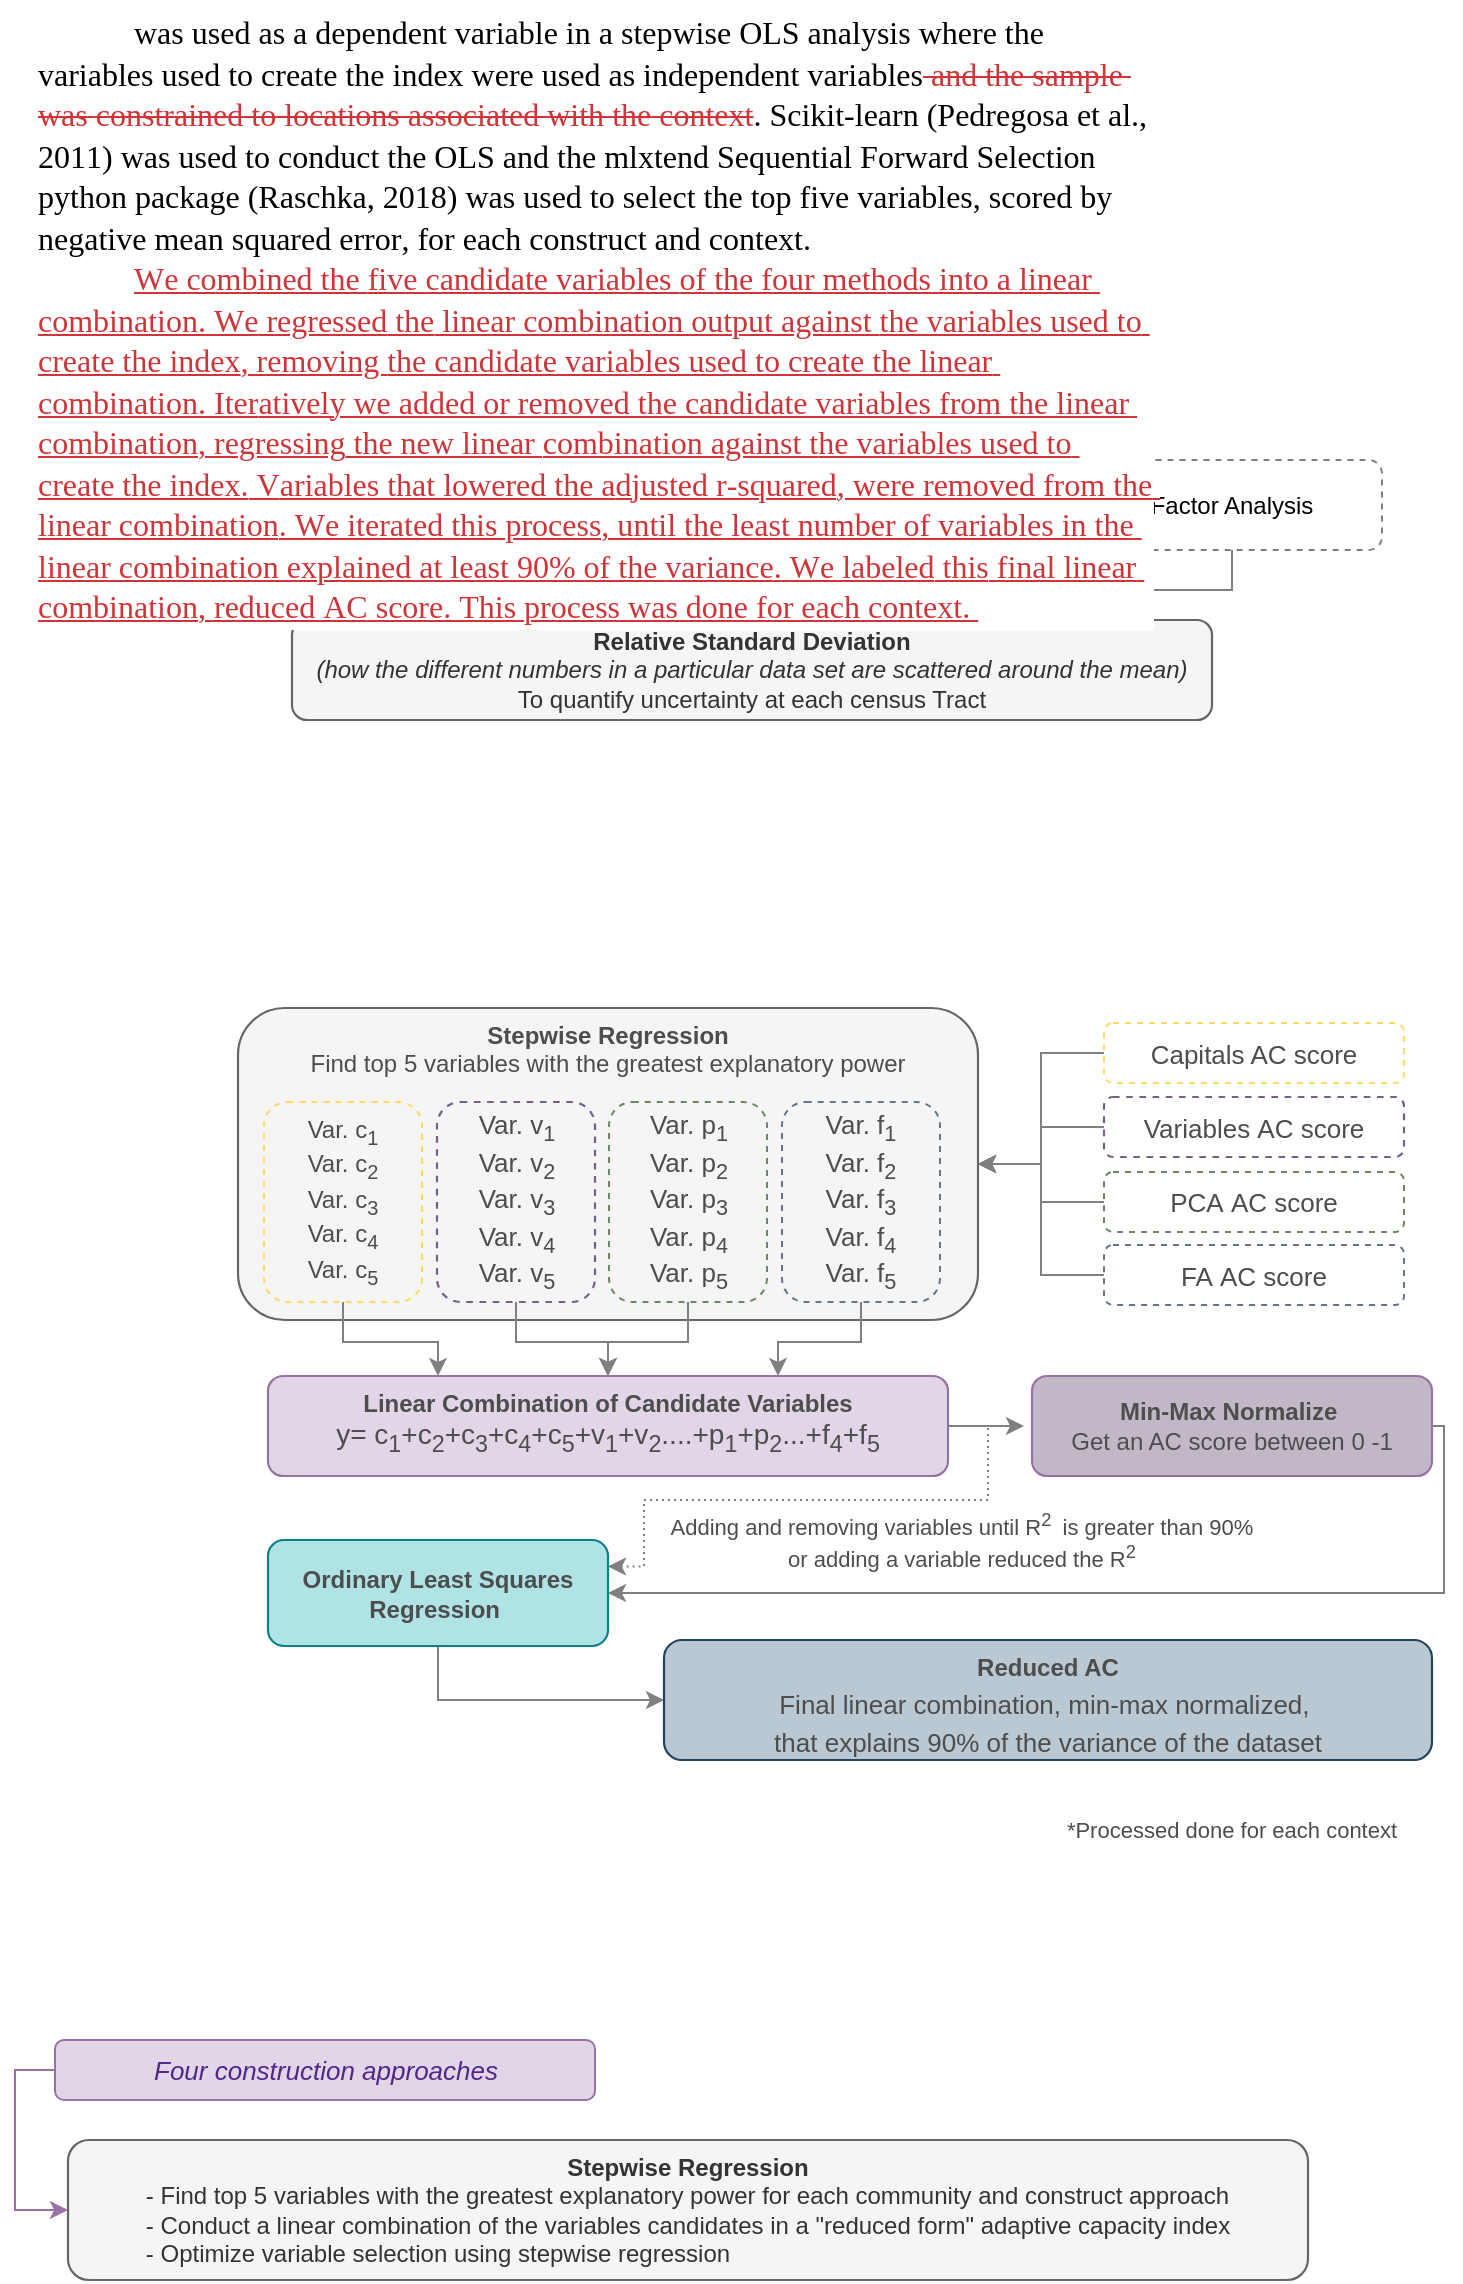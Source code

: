 <mxfile version="24.2.2" type="github">
  <diagram name="Page-1" id="65equGSbjDSZer9oPUZJ">
    <mxGraphModel dx="886" dy="1980" grid="1" gridSize="10" guides="1" tooltips="1" connect="1" arrows="1" fold="1" page="1" pageScale="1" pageWidth="850" pageHeight="1100" math="0" shadow="0">
      <root>
        <mxCell id="0" />
        <mxCell id="1" parent="0" />
        <mxCell id="CHyhpadT5GeykP6sat7y-10" style="edgeStyle=orthogonalEdgeStyle;rounded=0;orthogonalLoop=1;jettySize=auto;html=1;exitX=0.5;exitY=1;exitDx=0;exitDy=0;strokeColor=#808080;" parent="1" source="CHyhpadT5GeykP6sat7y-1" target="CHyhpadT5GeykP6sat7y-5" edge="1">
          <mxGeometry relative="1" as="geometry" />
        </mxCell>
        <mxCell id="CHyhpadT5GeykP6sat7y-1" value="Variables" style="text;html=1;strokeColor=#512888;fillColor=none;align=center;verticalAlign=middle;whiteSpace=wrap;rounded=1;fontSize=12;fontColor=default;dashed=1;strokeWidth=1.1;labelBorderColor=none;labelBackgroundColor=none;" parent="1" vertex="1">
          <mxGeometry x="1180" y="140" width="150" height="45" as="geometry" />
        </mxCell>
        <mxCell id="CHyhpadT5GeykP6sat7y-6" style="edgeStyle=orthogonalEdgeStyle;rounded=0;orthogonalLoop=1;jettySize=auto;html=1;exitX=0.5;exitY=1;exitDx=0;exitDy=0;entryX=0.5;entryY=0;entryDx=0;entryDy=0;strokeColor=#808080;" parent="1" source="CHyhpadT5GeykP6sat7y-2" target="CHyhpadT5GeykP6sat7y-5" edge="1">
          <mxGeometry relative="1" as="geometry">
            <Array as="points">
              <mxPoint x="1095" y="205" />
              <mxPoint x="1334" y="205" />
            </Array>
          </mxGeometry>
        </mxCell>
        <mxCell id="CHyhpadT5GeykP6sat7y-2" value="&lt;font color=&quot;#000000&quot;&gt;Capitals&lt;/font&gt;" style="text;html=1;strokeColor=#000000;fillColor=none;align=center;verticalAlign=middle;whiteSpace=wrap;rounded=1;fontSize=13;fontColor=#666666;dashed=1;dashPattern=1 1;" parent="1" vertex="1">
          <mxGeometry x="1020" y="140" width="150" height="45" as="geometry" />
        </mxCell>
        <mxCell id="CHyhpadT5GeykP6sat7y-11" style="edgeStyle=orthogonalEdgeStyle;rounded=0;orthogonalLoop=1;jettySize=auto;html=1;exitX=0.5;exitY=1;exitDx=0;exitDy=0;entryX=0.5;entryY=0;entryDx=0;entryDy=0;strokeColor=#808080;" parent="1" source="CHyhpadT5GeykP6sat7y-3" target="CHyhpadT5GeykP6sat7y-5" edge="1">
          <mxGeometry relative="1" as="geometry" />
        </mxCell>
        <mxCell id="CHyhpadT5GeykP6sat7y-3" value="&lt;font color=&quot;#000000&quot;&gt;Principal Component&lt;/font&gt;" style="text;html=1;strokeColor=#808080;fillColor=none;align=center;verticalAlign=middle;whiteSpace=wrap;rounded=1;glass=0;shadow=0;fontColor=#666666;dashed=1;" parent="1" vertex="1">
          <mxGeometry x="1340" y="140" width="150" height="45" as="geometry" />
        </mxCell>
        <mxCell id="CHyhpadT5GeykP6sat7y-12" style="edgeStyle=orthogonalEdgeStyle;rounded=0;orthogonalLoop=1;jettySize=auto;html=1;exitX=0.5;exitY=1;exitDx=0;exitDy=0;strokeColor=#808080;" parent="1" source="CHyhpadT5GeykP6sat7y-4" target="CHyhpadT5GeykP6sat7y-5" edge="1">
          <mxGeometry relative="1" as="geometry">
            <Array as="points">
              <mxPoint x="1574" y="205" />
              <mxPoint x="1334" y="205" />
            </Array>
          </mxGeometry>
        </mxCell>
        <mxCell id="CHyhpadT5GeykP6sat7y-4" value="&lt;font color=&quot;#000000&quot;&gt;Factor Analysis&lt;/font&gt;" style="text;html=1;strokeColor=#808080;fillColor=none;align=center;verticalAlign=middle;whiteSpace=wrap;rounded=1;glass=0;shadow=0;fontColor=#666666;dashed=1;" parent="1" vertex="1">
          <mxGeometry x="1499" y="140" width="150" height="45" as="geometry" />
        </mxCell>
        <mxCell id="CHyhpadT5GeykP6sat7y-5" value="&lt;b&gt;Relative Standard Deviation&lt;/b&gt;&lt;br&gt;&lt;i&gt;(how the different numbers in a particular data set are scattered around the mean)&lt;/i&gt;&lt;br&gt;To quantify uncertainty at each census Tract" style="text;html=1;strokeColor=#666666;fillColor=#f5f5f5;align=center;verticalAlign=middle;whiteSpace=wrap;rounded=1;fontSize=12;fontColor=#333333;strokeWidth=1.1;labelBorderColor=none;labelBackgroundColor=none;" parent="1" vertex="1">
          <mxGeometry x="1104" y="220" width="460" height="50" as="geometry" />
        </mxCell>
        <mxCell id="JvXEF1yzR9RJbC-693Ci-1" value="Four construction approaches" style="text;html=1;strokeColor=none;fillColor=none;align=center;verticalAlign=middle;whiteSpace=wrap;rounded=0;fontSize=13;fontStyle=2;fontColor=#512888;" parent="1" vertex="1">
          <mxGeometry x="1020" y="110" width="620" height="30" as="geometry" />
        </mxCell>
        <mxCell id="volD1NaZDpB-2U4wbK3S-4" style="edgeStyle=orthogonalEdgeStyle;rounded=0;orthogonalLoop=1;jettySize=auto;html=1;exitX=0;exitY=0.5;exitDx=0;exitDy=0;entryX=0;entryY=0.5;entryDx=0;entryDy=0;strokeColor=#9773a6;" parent="1" source="volD1NaZDpB-2U4wbK3S-1" target="volD1NaZDpB-2U4wbK3S-2" edge="1">
          <mxGeometry relative="1" as="geometry" />
        </mxCell>
        <mxCell id="volD1NaZDpB-2U4wbK3S-1" value="Four construction approaches" style="text;html=1;strokeColor=#9673a6;fillColor=#e1d5e7;align=center;verticalAlign=middle;whiteSpace=wrap;rounded=1;fontSize=13;fontStyle=2;fontColor=#512888;" parent="1" vertex="1">
          <mxGeometry x="985.5" y="930" width="270" height="30" as="geometry" />
        </mxCell>
        <mxCell id="volD1NaZDpB-2U4wbK3S-2" value="&lt;div style=&quot;&quot;&gt;&lt;b style=&quot;background-color: initial;&quot;&gt;Stepwise&amp;nbsp;Regression&lt;/b&gt;&lt;/div&gt;&lt;div style=&quot;&quot;&gt;&lt;span style=&quot;background-color: initial;&quot;&gt;&lt;div style=&quot;text-align: left;&quot;&gt;&lt;span style=&quot;background-color: initial;&quot;&gt;- Find top 5 variables with the greatest explanatory power for each community and construct&amp;nbsp;approach&lt;/span&gt;&lt;/div&gt;&lt;/span&gt;&lt;span style=&quot;background-color: initial;&quot;&gt;&lt;div style=&quot;text-align: left;&quot;&gt;&lt;span style=&quot;background-color: initial;&quot;&gt;- Conduct a linear combination of the variables candidates&amp;nbsp;in a &quot;reduced form&quot; adaptive capacity index&lt;/span&gt;&lt;/div&gt;&lt;/span&gt;&lt;span style=&quot;background-color: initial;&quot;&gt;&lt;div style=&quot;text-align: left;&quot;&gt;&lt;span style=&quot;background-color: initial;&quot;&gt;- Optimize variable selection using stepwise regression&lt;/span&gt;&lt;/div&gt;&lt;/span&gt;&lt;/div&gt;" style="text;html=1;strokeColor=#666666;fillColor=#f5f5f5;align=center;verticalAlign=middle;whiteSpace=wrap;rounded=1;fontSize=12;fontColor=#333333;strokeWidth=1.1;labelBorderColor=none;labelBackgroundColor=none;" parent="1" vertex="1">
          <mxGeometry x="992" y="980" width="620" height="70" as="geometry" />
        </mxCell>
        <mxCell id="CiPtJtfEncGm_2vBSK0f-44" style="edgeStyle=orthogonalEdgeStyle;rounded=0;orthogonalLoop=1;jettySize=auto;html=1;exitX=0;exitY=0.5;exitDx=0;exitDy=0;entryX=1;entryY=0.5;entryDx=0;entryDy=0;strokeColor=#808080;align=center;verticalAlign=middle;fontFamily=Helvetica;fontSize=11;fontColor=#4D4D4D;labelBackgroundColor=default;endArrow=classic;" parent="1" source="CiPtJtfEncGm_2vBSK0f-5" target="CiPtJtfEncGm_2vBSK0f-10" edge="1">
          <mxGeometry relative="1" as="geometry" />
        </mxCell>
        <mxCell id="CiPtJtfEncGm_2vBSK0f-5" value="&lt;font style=&quot;font-size: 13px;&quot;&gt;Variables&amp;nbsp;AC score&lt;/font&gt;" style="text;html=1;strokeColor=#76608A;fillColor=none;align=center;verticalAlign=middle;whiteSpace=wrap;rounded=1;fontSize=12;fontColor=#4D4D4D;dashed=1;strokeWidth=1.1;labelBorderColor=none;labelBackgroundColor=none;" parent="1" vertex="1">
          <mxGeometry x="1510" y="458.5" width="150" height="30" as="geometry" />
        </mxCell>
        <mxCell id="CiPtJtfEncGm_2vBSK0f-43" style="edgeStyle=orthogonalEdgeStyle;rounded=0;orthogonalLoop=1;jettySize=auto;html=1;exitX=0;exitY=0.5;exitDx=0;exitDy=0;entryX=1;entryY=0.5;entryDx=0;entryDy=0;strokeColor=#808080;align=center;verticalAlign=middle;fontFamily=Helvetica;fontSize=11;fontColor=#4D4D4D;labelBackgroundColor=default;endArrow=classic;" parent="1" source="CiPtJtfEncGm_2vBSK0f-6" target="CiPtJtfEncGm_2vBSK0f-10" edge="1">
          <mxGeometry relative="1" as="geometry" />
        </mxCell>
        <mxCell id="CiPtJtfEncGm_2vBSK0f-6" value="&lt;font style=&quot;font-size: 13px;&quot;&gt;Capitals AC score&lt;/font&gt;" style="text;html=1;strokeColor=#FFD966;fillColor=none;align=center;verticalAlign=middle;whiteSpace=wrap;rounded=1;fontSize=12;fontColor=#4D4D4D;dashed=1;fontFamily=Helvetica;labelBorderColor=none;labelBackgroundColor=none;" parent="1" vertex="1">
          <mxGeometry x="1510" y="421.5" width="150" height="30" as="geometry" />
        </mxCell>
        <mxCell id="CiPtJtfEncGm_2vBSK0f-45" style="edgeStyle=orthogonalEdgeStyle;rounded=0;orthogonalLoop=1;jettySize=auto;html=1;exitX=0;exitY=0.5;exitDx=0;exitDy=0;strokeColor=#808080;align=center;verticalAlign=middle;fontFamily=Helvetica;fontSize=11;fontColor=#4D4D4D;labelBackgroundColor=default;endArrow=classic;" parent="1" source="CiPtJtfEncGm_2vBSK0f-7" target="CiPtJtfEncGm_2vBSK0f-10" edge="1">
          <mxGeometry relative="1" as="geometry" />
        </mxCell>
        <mxCell id="CiPtJtfEncGm_2vBSK0f-7" value="&lt;font style=&quot;font-size: 13px;&quot;&gt;&lt;font style=&quot;font-size: 13px;&quot;&gt;PCA&amp;nbsp;&lt;/font&gt;&lt;span style=&quot;&quot;&gt;AC score&lt;/span&gt;&lt;/font&gt;" style="text;html=1;strokeColor=#6D8764;fillColor=none;align=center;verticalAlign=middle;whiteSpace=wrap;rounded=1;glass=0;shadow=0;fontColor=#4D4D4D;dashed=1;" parent="1" vertex="1">
          <mxGeometry x="1510" y="496" width="150" height="30" as="geometry" />
        </mxCell>
        <mxCell id="CiPtJtfEncGm_2vBSK0f-46" style="edgeStyle=orthogonalEdgeStyle;rounded=0;orthogonalLoop=1;jettySize=auto;html=1;exitX=0;exitY=0.5;exitDx=0;exitDy=0;entryX=1;entryY=0.5;entryDx=0;entryDy=0;strokeColor=#808080;align=center;verticalAlign=middle;fontFamily=Helvetica;fontSize=11;fontColor=#4D4D4D;labelBackgroundColor=default;endArrow=classic;" parent="1" source="CiPtJtfEncGm_2vBSK0f-8" target="CiPtJtfEncGm_2vBSK0f-10" edge="1">
          <mxGeometry relative="1" as="geometry" />
        </mxCell>
        <mxCell id="CiPtJtfEncGm_2vBSK0f-8" value="&lt;font style=&quot;font-size: 13px;&quot;&gt;&lt;font style=&quot;font-size: 13px;&quot;&gt;FA&amp;nbsp;&lt;/font&gt;&lt;span style=&quot;&quot;&gt;AC score&lt;/span&gt;&lt;/font&gt;" style="text;html=1;strokeColor=#647687;fillColor=none;align=center;verticalAlign=middle;whiteSpace=wrap;rounded=1;glass=0;shadow=0;fontColor=#4D4D4D;dashed=1;" parent="1" vertex="1">
          <mxGeometry x="1510" y="532.5" width="150" height="30" as="geometry" />
        </mxCell>
        <mxCell id="CiPtJtfEncGm_2vBSK0f-9" value="&lt;div class=&quot;OutlineElement Ltr SCXW232975335 BCX0&quot; style=&quot;-webkit-user-drag: none; -webkit-tap-highlight-color: transparent; margin: 0px; padding: 0px; user-select: text; clear: both; cursor: text; overflow: visible; position: relative; direction: ltr; color: rgb(0, 0, 0); font-family: &amp;quot;Segoe UI&amp;quot;, &amp;quot;Segoe UI Web&amp;quot;, Arial, Verdana, sans-serif; font-size: 12px; font-style: normal; font-variant-ligatures: normal; font-variant-caps: normal; font-weight: 400; letter-spacing: normal; orphans: 2; text-align: start; text-indent: 0px; text-transform: none; widows: 2; word-spacing: 0px; -webkit-text-stroke-width: 0px; white-space: normal; background-color: rgb(255, 255, 255); text-decoration-thickness: initial; text-decoration-style: initial; text-decoration-color: initial;&quot;&gt;&lt;p class=&quot;Paragraph SCXW232975335 BCX0&quot; style=&quot;-webkit-user-drag: none; -webkit-tap-highlight-color: transparent; margin: auto 0px; padding: 0px; user-select: text; overflow-wrap: break-word; white-space: pre-wrap; font-weight: normal; font-style: normal; vertical-align: baseline; font-kerning: none; background-color: rgb(255, 255, 255); color: windowtext; text-align: left; text-indent: 48px;&quot;&gt;&lt;span data-contrast=&quot;none&quot; lang=&quot;EN-US&quot; class=&quot;TextRun Highlight SCXW232975335 BCX0&quot; style=&quot;-webkit-user-drag: none; -webkit-tap-highlight-color: transparent; margin: 0px; padding: 0px; user-select: text; outline: transparent solid 1px; font-variant-ligatures: none !important; color: rgb(0, 0, 0); background-color: rgb(255, 255, 255); font-size: 12pt; line-height: 20.504px; font-family: &amp;quot;Times New Roman&amp;quot;, &amp;quot;Times New Roman_EmbeddedFont&amp;quot;, &amp;quot;Times New Roman_MSFontService&amp;quot;, serif;&quot;&gt;&lt;span class=&quot;NormalTextRun SCXW232975335 BCX0&quot; data-ccp-parastyle=&quot;Normal (Web)&quot; style=&quot;-webkit-user-drag: none; -webkit-tap-highlight-color: transparent; margin: 0px; padding: 0px; user-select: text;&quot;&gt;was used as a dependent variable in a stepwise OLS analysis where the variables used to create the index were used as independent variables&lt;/span&gt;&lt;/span&gt;&lt;span class=&quot;TrackChangeTextDeletionMarker TrackedChange SCXW232975335 BCX0&quot; style=&quot;-webkit-user-drag: none; -webkit-tap-highlight-color: transparent; margin: 0px; padding: 0px; user-select: text; color: rgb(209, 52, 56);&quot;&gt;&lt;span data-contrast=&quot;none&quot; lang=&quot;EN-US&quot; class=&quot;TextRun Highlight SCXW232975335 BCX0&quot; style=&quot;-webkit-user-drag: none; -webkit-tap-highlight-color: transparent; margin: 0px; padding: 0px; user-select: text; outline: transparent solid 1px; font-variant-ligatures: none !important; color: rgb(209, 52, 56); background-color: rgb(255, 255, 255); font-size: 12pt; line-height: 20.504px; font-family: &amp;quot;Times New Roman&amp;quot;, &amp;quot;Times New Roman_EmbeddedFont&amp;quot;, &amp;quot;Times New Roman_MSFontService&amp;quot;, serif;&quot;&gt;&lt;span class=&quot;NormalTextRun TrackChangeTextDeletion SCXW232975335 BCX0&quot; data-ccp-parastyle=&quot;Normal (Web)&quot; style=&quot;-webkit-user-drag: none; -webkit-tap-highlight-color: transparent; margin: 0px; padding: 0px; user-select: text; text-decoration: line-through;&quot;&gt; and the sample was&lt;/span&gt;&lt;span class=&quot;NormalTextRun TrackChangeTextDeletion SCXW232975335 BCX0&quot; data-ccp-parastyle=&quot;Normal (Web)&quot; style=&quot;-webkit-user-drag: none; -webkit-tap-highlight-color: transparent; margin: 0px; padding: 0px; user-select: text; text-decoration: line-through;&quot;&gt; &lt;/span&gt;&lt;span class=&quot;NormalTextRun TrackChangeTextDeletion SCXW232975335 BCX0&quot; data-ccp-parastyle=&quot;Normal (Web)&quot; style=&quot;-webkit-user-drag: none; -webkit-tap-highlight-color: transparent; margin: 0px; padding: 0px; user-select: text; text-decoration: line-through;&quot;&gt;constrained&lt;/span&gt;&lt;span class=&quot;NormalTextRun TrackChangeTextDeletion SCXW232975335 BCX0&quot; data-ccp-parastyle=&quot;Normal (Web)&quot; style=&quot;-webkit-user-drag: none; -webkit-tap-highlight-color: transparent; margin: 0px; padding: 0px; user-select: text; text-decoration: line-through;&quot;&gt; to&lt;/span&gt;&lt;span class=&quot;NormalTextRun TrackChangeTextDeletion SCXW232975335 BCX0&quot; data-ccp-parastyle=&quot;Normal (Web)&quot; style=&quot;-webkit-user-drag: none; -webkit-tap-highlight-color: transparent; margin: 0px; padding: 0px; user-select: text; text-decoration: line-through;&quot;&gt; locations associated with &lt;/span&gt;&lt;span class=&quot;NormalTextRun TrackChangeTextDeletion SCXW232975335 BCX0&quot; data-ccp-parastyle=&quot;Normal (Web)&quot; style=&quot;-webkit-user-drag: none; -webkit-tap-highlight-color: transparent; margin: 0px; padding: 0px; user-select: text; text-decoration: line-through;&quot;&gt;the&lt;/span&gt;&lt;span class=&quot;NormalTextRun TrackChangeTextDeletion SCXW232975335 BCX0&quot; data-ccp-parastyle=&quot;Normal (Web)&quot; style=&quot;-webkit-user-drag: none; -webkit-tap-highlight-color: transparent; margin: 0px; padding: 0px; user-select: text; text-decoration: line-through;&quot;&gt; context&lt;/span&gt;&lt;/span&gt;&lt;/span&gt;&lt;span data-contrast=&quot;none&quot; lang=&quot;EN-US&quot; class=&quot;TextRun Highlight SCXW232975335 BCX0&quot; style=&quot;-webkit-user-drag: none; -webkit-tap-highlight-color: transparent; margin: 0px; padding: 0px; user-select: text; outline: transparent solid 1px; font-variant-ligatures: none !important; color: rgb(0, 0, 0); background-color: rgb(255, 255, 255); font-size: 12pt; line-height: 20.504px; font-family: &amp;quot;Times New Roman&amp;quot;, &amp;quot;Times New Roman_EmbeddedFont&amp;quot;, &amp;quot;Times New Roman_MSFontService&amp;quot;, serif;&quot;&gt;&lt;span class=&quot;NormalTextRun SCXW232975335 BCX0&quot; data-ccp-parastyle=&quot;Normal (Web)&quot; style=&quot;-webkit-user-drag: none; -webkit-tap-highlight-color: transparent; margin: 0px; padding: 0px; user-select: text;&quot;&gt;. &lt;/span&gt;&lt;span class=&quot;NormalTextRun SCXW232975335 BCX0&quot; data-ccp-parastyle=&quot;Normal (Web)&quot; style=&quot;-webkit-user-drag: none; -webkit-tap-highlight-color: transparent; margin: 0px; padding: 0px; user-select: text;&quot;&gt;S&lt;/span&gt;&lt;span class=&quot;NormalTextRun SCXW232975335 BCX0&quot; data-ccp-parastyle=&quot;Normal (Web)&quot; style=&quot;-webkit-user-drag: none; -webkit-tap-highlight-color: transparent; margin: 0px; padding: 0px; user-select: text;&quot;&gt;cikit-learn (Pedregosa et al., 2011) was used to conduct the OLS&lt;/span&gt;&lt;span class=&quot;NormalTextRun SCXW232975335 BCX0&quot; data-ccp-parastyle=&quot;Normal (Web)&quot; style=&quot;-webkit-user-drag: none; -webkit-tap-highlight-color: transparent; margin: 0px; padding: 0px; user-select: text;&quot;&gt; and th&lt;/span&gt;&lt;span class=&quot;NormalTextRun SCXW232975335 BCX0&quot; data-ccp-parastyle=&quot;Normal (Web)&quot; style=&quot;-webkit-user-drag: none; -webkit-tap-highlight-color: transparent; margin: 0px; padding: 0px; user-select: text;&quot;&gt;e &lt;/span&gt;&lt;span class=&quot;NormalTextRun SCXW232975335 BCX0&quot; data-ccp-parastyle=&quot;Normal (Web)&quot; style=&quot;-webkit-user-drag: none; -webkit-tap-highlight-color: transparent; margin: 0px; padding: 0px; user-select: text;&quot;&gt;mlxtend&lt;/span&gt;&lt;span class=&quot;NormalTextRun SCXW232975335 BCX0&quot; data-ccp-parastyle=&quot;Normal (Web)&quot; style=&quot;-webkit-user-drag: none; -webkit-tap-highlight-color: transparent; margin: 0px; padding: 0px; user-select: text;&quot;&gt; Sequential Forward Selection python package (Raschka, 2018) was used to select the top &lt;/span&gt;&lt;span class=&quot;NormalTextRun SCXW232975335 BCX0&quot; data-ccp-parastyle=&quot;Normal (Web)&quot; style=&quot;-webkit-user-drag: none; -webkit-tap-highlight-color: transparent; margin: 0px; padding: 0px; user-select: text;&quot;&gt;five&lt;/span&gt;&lt;span class=&quot;NormalTextRun SCXW232975335 BCX0&quot; data-ccp-parastyle=&quot;Normal (Web)&quot; style=&quot;-webkit-user-drag: none; -webkit-tap-highlight-color: transparent; margin: 0px; padding: 0px; user-select: text;&quot;&gt; variables&lt;/span&gt;&lt;span class=&quot;NormalTextRun SCXW232975335 BCX0&quot; data-ccp-parastyle=&quot;Normal (Web)&quot; style=&quot;-webkit-user-drag: none; -webkit-tap-highlight-color: transparent; margin: 0px; padding: 0px; user-select: text;&quot;&gt;,&lt;/span&gt;&lt;span class=&quot;NormalTextRun SCXW232975335 BCX0&quot; data-ccp-parastyle=&quot;Normal (Web)&quot; style=&quot;-webkit-user-drag: none; -webkit-tap-highlight-color: transparent; margin: 0px; padding: 0px; user-select: text;&quot;&gt; scored by negative mean squared error&lt;/span&gt;&lt;span class=&quot;NormalTextRun SCXW232975335 BCX0&quot; data-ccp-parastyle=&quot;Normal (Web)&quot; style=&quot;-webkit-user-drag: none; -webkit-tap-highlight-color: transparent; margin: 0px; padding: 0px; user-select: text;&quot;&gt;,&lt;/span&gt;&lt;span class=&quot;NormalTextRun SCXW232975335 BCX0&quot; data-ccp-parastyle=&quot;Normal (Web)&quot; style=&quot;-webkit-user-drag: none; -webkit-tap-highlight-color: transparent; margin: 0px; padding: 0px; user-select: text;&quot;&gt; for each construct&lt;/span&gt;&lt;span class=&quot;NormalTextRun SCXW232975335 BCX0&quot; data-ccp-parastyle=&quot;Normal (Web)&quot; style=&quot;-webkit-user-drag: none; -webkit-tap-highlight-color: transparent; margin: 0px; padding: 0px; user-select: text;&quot;&gt; and context&lt;/span&gt;&lt;span class=&quot;NormalTextRun SCXW232975335 BCX0&quot; data-ccp-parastyle=&quot;Normal (Web)&quot; style=&quot;-webkit-user-drag: none; -webkit-tap-highlight-color: transparent; margin: 0px; padding: 0px; user-select: text;&quot;&gt;. &lt;/span&gt;&lt;/span&gt;&lt;span class=&quot;EOP TrackedChange SCXW232975335 BCX0&quot; data-ccp-props=&quot;{&amp;quot;134233117&amp;quot;:true,&amp;quot;134233118&amp;quot;:true,&amp;quot;335557856&amp;quot;:16777215,&amp;quot;335559731&amp;quot;:720}&quot; style=&quot;-webkit-user-drag: none; -webkit-tap-highlight-color: transparent; margin: 0px; padding: 0px; user-select: text; font-size: 12pt; line-height: 20.504px; font-family: &amp;quot;Times New Roman&amp;quot;, &amp;quot;Times New Roman_EmbeddedFont&amp;quot;, &amp;quot;Times New Roman_MSFontService&amp;quot;, serif; color: rgb(209, 52, 56);&quot;&gt;&amp;nbsp;&lt;/span&gt;&lt;/p&gt;&lt;/div&gt;&lt;div class=&quot;OutlineElement Ltr SCXW232975335 BCX0&quot; style=&quot;-webkit-user-drag: none; -webkit-tap-highlight-color: transparent; margin: 0px; padding: 0px; user-select: text; clear: both; cursor: text; overflow: visible; position: relative; direction: ltr; color: rgb(0, 0, 0); font-family: &amp;quot;Segoe UI&amp;quot;, &amp;quot;Segoe UI Web&amp;quot;, Arial, Verdana, sans-serif; font-size: 12px; font-style: normal; font-variant-ligatures: normal; font-variant-caps: normal; font-weight: 400; letter-spacing: normal; orphans: 2; text-align: start; text-indent: 0px; text-transform: none; widows: 2; word-spacing: 0px; -webkit-text-stroke-width: 0px; white-space: normal; background-color: rgb(255, 255, 255); text-decoration-thickness: initial; text-decoration-style: initial; text-decoration-color: initial;&quot;&gt;&lt;p class=&quot;Paragraph SCXW232975335 BCX0&quot; lang=&quot;EN-US&quot; style=&quot;-webkit-user-drag: none; -webkit-tap-highlight-color: transparent; margin: auto 0px; padding: 0px; user-select: text; overflow-wrap: break-word; white-space: pre-wrap; font-weight: normal; font-style: normal; vertical-align: baseline; font-kerning: none; background-color: rgb(255, 255, 255); color: windowtext; text-align: left; text-indent: 48px;&quot;&gt;&lt;span class=&quot;TrackChangeTextInsertion TrackedChange SCXW232975335 BCX0&quot; style=&quot;-webkit-user-drag: none; -webkit-tap-highlight-color: transparent; margin: 0px; padding: 0px; user-select: text; text-decoration: underline; color: rgb(209, 52, 56);&quot;&gt;&lt;span data-contrast=&quot;none&quot; lang=&quot;EN-US&quot; class=&quot;TextRun Highlight SCXW232975335 BCX0&quot; style=&quot;-webkit-user-drag: none; -webkit-tap-highlight-color: transparent; margin: 0px; padding: 0px; user-select: text; outline: transparent solid 1px; font-variant-ligatures: none !important; color: rgb(209, 52, 56); background-color: rgb(255, 255, 255); font-size: 12pt; line-height: 20.504px; font-family: &amp;quot;Times New Roman&amp;quot;, &amp;quot;Times New Roman_EmbeddedFont&amp;quot;, &amp;quot;Times New Roman_MSFontService&amp;quot;, serif;&quot;&gt;&lt;span class=&quot;NormalTextRun SCXW232975335 BCX0&quot; data-ccp-parastyle=&quot;Normal (Web)&quot; style=&quot;-webkit-user-drag: none; -webkit-tap-highlight-color: transparent; margin: 0px; padding: 0px; user-select: text;&quot;&gt;We combined the &lt;/span&gt;&lt;/span&gt;&lt;/span&gt;&lt;span class=&quot;TrackChangeTextInsertion TrackedChange SCXW232975335 BCX0&quot; style=&quot;-webkit-user-drag: none; -webkit-tap-highlight-color: transparent; margin: 0px; padding: 0px; user-select: text; text-decoration: underline; color: rgb(209, 52, 56);&quot;&gt;&lt;span data-contrast=&quot;none&quot; lang=&quot;EN-US&quot; class=&quot;TextRun Highlight SCXW232975335 BCX0&quot; style=&quot;-webkit-user-drag: none; -webkit-tap-highlight-color: transparent; margin: 0px; padding: 0px; user-select: text; outline: transparent solid 1px; font-variant-ligatures: none !important; color: rgb(209, 52, 56); background-color: rgb(255, 255, 255); font-size: 12pt; line-height: 20.504px; font-family: &amp;quot;Times New Roman&amp;quot;, &amp;quot;Times New Roman_EmbeddedFont&amp;quot;, &amp;quot;Times New Roman_MSFontService&amp;quot;, serif;&quot;&gt;&lt;span class=&quot;NormalTextRun SCXW232975335 BCX0&quot; data-ccp-parastyle=&quot;Normal (Web)&quot; style=&quot;-webkit-user-drag: none; -webkit-tap-highlight-color: transparent; margin: 0px; padding: 0px; user-select: text;&quot;&gt;five candidate&lt;/span&gt;&lt;/span&gt;&lt;/span&gt;&lt;span class=&quot;TrackChangeTextInsertion TrackedChange SCXW232975335 BCX0&quot; style=&quot;-webkit-user-drag: none; -webkit-tap-highlight-color: transparent; margin: 0px; padding: 0px; user-select: text; text-decoration: underline; color: rgb(209, 52, 56);&quot;&gt;&lt;span data-contrast=&quot;none&quot; lang=&quot;EN-US&quot; class=&quot;TextRun Highlight SCXW232975335 BCX0&quot; style=&quot;-webkit-user-drag: none; -webkit-tap-highlight-color: transparent; margin: 0px; padding: 0px; user-select: text; outline: transparent solid 1px; font-variant-ligatures: none !important; color: rgb(209, 52, 56); background-color: rgb(255, 255, 255); font-size: 12pt; line-height: 20.504px; font-family: &amp;quot;Times New Roman&amp;quot;, &amp;quot;Times New Roman_EmbeddedFont&amp;quot;, &amp;quot;Times New Roman_MSFontService&amp;quot;, serif;&quot;&gt;&lt;span class=&quot;NormalTextRun SCXW232975335 BCX0&quot; data-ccp-parastyle=&quot;Normal (Web)&quot; style=&quot;-webkit-user-drag: none; -webkit-tap-highlight-color: transparent; margin: 0px; padding: 0px; user-select: text;&quot;&gt; &lt;/span&gt;&lt;/span&gt;&lt;/span&gt;&lt;span class=&quot;TrackChangeTextInsertion TrackedChange SCXW232975335 BCX0&quot; style=&quot;-webkit-user-drag: none; -webkit-tap-highlight-color: transparent; margin: 0px; padding: 0px; user-select: text; text-decoration: underline; color: rgb(209, 52, 56);&quot;&gt;&lt;span data-contrast=&quot;none&quot; lang=&quot;EN-US&quot; class=&quot;TextRun Highlight SCXW232975335 BCX0&quot; style=&quot;-webkit-user-drag: none; -webkit-tap-highlight-color: transparent; margin: 0px; padding: 0px; user-select: text; outline: transparent solid 1px; font-variant-ligatures: none !important; color: rgb(209, 52, 56); background-color: rgb(255, 255, 255); font-size: 12pt; line-height: 20.504px; font-family: &amp;quot;Times New Roman&amp;quot;, &amp;quot;Times New Roman_EmbeddedFont&amp;quot;, &amp;quot;Times New Roman_MSFontService&amp;quot;, serif;&quot;&gt;&lt;span class=&quot;NormalTextRun SCXW232975335 BCX0&quot; data-ccp-parastyle=&quot;Normal (Web)&quot; style=&quot;-webkit-user-drag: none; -webkit-tap-highlight-color: transparent; margin: 0px; padding: 0px; user-select: text;&quot;&gt;variables &lt;/span&gt;&lt;/span&gt;&lt;/span&gt;&lt;span class=&quot;TrackChangeTextInsertion TrackedChange SCXW232975335 BCX0&quot; style=&quot;-webkit-user-drag: none; -webkit-tap-highlight-color: transparent; margin: 0px; padding: 0px; user-select: text; text-decoration: underline; color: rgb(209, 52, 56);&quot;&gt;&lt;span data-contrast=&quot;none&quot; lang=&quot;EN-US&quot; class=&quot;TextRun Highlight SCXW232975335 BCX0&quot; style=&quot;-webkit-user-drag: none; -webkit-tap-highlight-color: transparent; margin: 0px; padding: 0px; user-select: text; outline: transparent solid 1px; font-variant-ligatures: none !important; color: rgb(209, 52, 56); background-color: rgb(255, 255, 255); font-size: 12pt; line-height: 20.504px; font-family: &amp;quot;Times New Roman&amp;quot;, &amp;quot;Times New Roman_EmbeddedFont&amp;quot;, &amp;quot;Times New Roman_MSFontService&amp;quot;, serif;&quot;&gt;&lt;span class=&quot;NormalTextRun SCXW232975335 BCX0&quot; data-ccp-parastyle=&quot;Normal (Web)&quot; style=&quot;-webkit-user-drag: none; -webkit-tap-highlight-color: transparent; margin: 0px; padding: 0px; user-select: text;&quot;&gt;of&lt;/span&gt;&lt;/span&gt;&lt;/span&gt;&lt;span class=&quot;TrackChangeTextInsertion TrackedChange SCXW232975335 BCX0&quot; style=&quot;-webkit-user-drag: none; -webkit-tap-highlight-color: transparent; margin: 0px; padding: 0px; user-select: text; text-decoration: underline; color: rgb(209, 52, 56);&quot;&gt;&lt;span data-contrast=&quot;none&quot; lang=&quot;EN-US&quot; class=&quot;TextRun Highlight SCXW232975335 BCX0&quot; style=&quot;-webkit-user-drag: none; -webkit-tap-highlight-color: transparent; margin: 0px; padding: 0px; user-select: text; outline: transparent solid 1px; font-variant-ligatures: none !important; color: rgb(209, 52, 56); background-color: rgb(255, 255, 255); font-size: 12pt; line-height: 20.504px; font-family: &amp;quot;Times New Roman&amp;quot;, &amp;quot;Times New Roman_EmbeddedFont&amp;quot;, &amp;quot;Times New Roman_MSFontService&amp;quot;, serif;&quot;&gt;&lt;span class=&quot;NormalTextRun SCXW232975335 BCX0&quot; data-ccp-parastyle=&quot;Normal (Web)&quot; style=&quot;-webkit-user-drag: none; -webkit-tap-highlight-color: transparent; margin: 0px; padding: 0px; user-select: text;&quot;&gt; &lt;/span&gt;&lt;/span&gt;&lt;/span&gt;&lt;span class=&quot;TrackChangeTextInsertion TrackedChange SCXW232975335 BCX0&quot; style=&quot;-webkit-user-drag: none; -webkit-tap-highlight-color: transparent; margin: 0px; padding: 0px; user-select: text; text-decoration: underline; color: rgb(209, 52, 56);&quot;&gt;&lt;span data-contrast=&quot;none&quot; lang=&quot;EN-US&quot; class=&quot;TextRun Highlight SCXW232975335 BCX0&quot; style=&quot;-webkit-user-drag: none; -webkit-tap-highlight-color: transparent; margin: 0px; padding: 0px; user-select: text; outline: transparent solid 1px; font-variant-ligatures: none !important; color: rgb(209, 52, 56); background-color: rgb(255, 255, 255); font-size: 12pt; line-height: 20.504px; font-family: &amp;quot;Times New Roman&amp;quot;, &amp;quot;Times New Roman_EmbeddedFont&amp;quot;, &amp;quot;Times New Roman_MSFontService&amp;quot;, serif;&quot;&gt;&lt;span class=&quot;NormalTextRun SCXW232975335 BCX0&quot; data-ccp-parastyle=&quot;Normal (Web)&quot; style=&quot;-webkit-user-drag: none; -webkit-tap-highlight-color: transparent; margin: 0px; padding: 0px; user-select: text;&quot;&gt;the four meth&lt;/span&gt;&lt;/span&gt;&lt;/span&gt;&lt;span class=&quot;TrackChangeTextInsertion TrackedChange SCXW232975335 BCX0&quot; style=&quot;-webkit-user-drag: none; -webkit-tap-highlight-color: transparent; margin: 0px; padding: 0px; user-select: text; text-decoration: underline; color: rgb(209, 52, 56);&quot;&gt;&lt;span data-contrast=&quot;none&quot; lang=&quot;EN-US&quot; class=&quot;TextRun Highlight SCXW232975335 BCX0&quot; style=&quot;-webkit-user-drag: none; -webkit-tap-highlight-color: transparent; margin: 0px; padding: 0px; user-select: text; outline: transparent solid 1px; font-variant-ligatures: none !important; color: rgb(209, 52, 56); background-color: rgb(255, 255, 255); font-size: 12pt; line-height: 20.504px; font-family: &amp;quot;Times New Roman&amp;quot;, &amp;quot;Times New Roman_EmbeddedFont&amp;quot;, &amp;quot;Times New Roman_MSFontService&amp;quot;, serif;&quot;&gt;&lt;span class=&quot;NormalTextRun SCXW232975335 BCX0&quot; data-ccp-parastyle=&quot;Normal (Web)&quot; style=&quot;-webkit-user-drag: none; -webkit-tap-highlight-color: transparent; margin: 0px; padding: 0px; user-select: text;&quot;&gt;ods&lt;/span&gt;&lt;/span&gt;&lt;/span&gt;&lt;span class=&quot;TrackChangeTextInsertion TrackedChange SCXW232975335 BCX0&quot; style=&quot;-webkit-user-drag: none; -webkit-tap-highlight-color: transparent; margin: 0px; padding: 0px; user-select: text; text-decoration: underline; color: rgb(209, 52, 56);&quot;&gt;&lt;span data-contrast=&quot;none&quot; lang=&quot;EN-US&quot; class=&quot;TextRun Highlight SCXW232975335 BCX0&quot; style=&quot;-webkit-user-drag: none; -webkit-tap-highlight-color: transparent; margin: 0px; padding: 0px; user-select: text; outline: transparent solid 1px; font-variant-ligatures: none !important; color: rgb(209, 52, 56); background-color: rgb(255, 255, 255); font-size: 12pt; line-height: 20.504px; font-family: &amp;quot;Times New Roman&amp;quot;, &amp;quot;Times New Roman_EmbeddedFont&amp;quot;, &amp;quot;Times New Roman_MSFontService&amp;quot;, serif;&quot;&gt;&lt;span class=&quot;NormalTextRun SCXW232975335 BCX0&quot; data-ccp-parastyle=&quot;Normal (Web)&quot; style=&quot;-webkit-user-drag: none; -webkit-tap-highlight-color: transparent; margin: 0px; padding: 0px; user-select: text;&quot;&gt; into a linear combinatio&lt;/span&gt;&lt;/span&gt;&lt;/span&gt;&lt;span class=&quot;TrackChangeTextInsertion TrackedChange SCXW232975335 BCX0&quot; style=&quot;-webkit-user-drag: none; -webkit-tap-highlight-color: transparent; margin: 0px; padding: 0px; user-select: text; text-decoration: underline; color: rgb(209, 52, 56);&quot;&gt;&lt;span data-contrast=&quot;none&quot; lang=&quot;EN-US&quot; class=&quot;TextRun Highlight SCXW232975335 BCX0&quot; style=&quot;-webkit-user-drag: none; -webkit-tap-highlight-color: transparent; margin: 0px; padding: 0px; user-select: text; outline: transparent solid 1px; font-variant-ligatures: none !important; color: rgb(209, 52, 56); background-color: rgb(255, 255, 255); font-size: 12pt; line-height: 20.504px; font-family: &amp;quot;Times New Roman&amp;quot;, &amp;quot;Times New Roman_EmbeddedFont&amp;quot;, &amp;quot;Times New Roman_MSFontService&amp;quot;, serif;&quot;&gt;&lt;span class=&quot;NormalTextRun SCXW232975335 BCX0&quot; data-ccp-parastyle=&quot;Normal (Web)&quot; style=&quot;-webkit-user-drag: none; -webkit-tap-highlight-color: transparent; margin: 0px; padding: 0px; user-select: text;&quot;&gt;n&lt;/span&gt;&lt;/span&gt;&lt;/span&gt;&lt;span class=&quot;TrackChangeTextInsertion TrackedChange SCXW232975335 BCX0&quot; style=&quot;-webkit-user-drag: none; -webkit-tap-highlight-color: transparent; margin: 0px; padding: 0px; user-select: text; text-decoration: underline; color: rgb(209, 52, 56);&quot;&gt;&lt;span data-contrast=&quot;none&quot; lang=&quot;EN-US&quot; class=&quot;TextRun Highlight SCXW232975335 BCX0&quot; style=&quot;-webkit-user-drag: none; -webkit-tap-highlight-color: transparent; margin: 0px; padding: 0px; user-select: text; outline: transparent solid 1px; font-variant-ligatures: none !important; color: rgb(209, 52, 56); background-color: rgb(255, 255, 255); font-size: 12pt; line-height: 20.504px; font-family: &amp;quot;Times New Roman&amp;quot;, &amp;quot;Times New Roman_EmbeddedFont&amp;quot;, &amp;quot;Times New Roman_MSFontService&amp;quot;, serif;&quot;&gt;&lt;span class=&quot;NormalTextRun SCXW232975335 BCX0&quot; data-ccp-parastyle=&quot;Normal (Web)&quot; style=&quot;-webkit-user-drag: none; -webkit-tap-highlight-color: transparent; margin: 0px; padding: 0px; user-select: text;&quot;&gt;.&lt;/span&gt;&lt;/span&gt;&lt;/span&gt;&lt;span class=&quot;TrackChangeTextInsertion TrackedChange SCXW232975335 BCX0&quot; style=&quot;-webkit-user-drag: none; -webkit-tap-highlight-color: transparent; margin: 0px; padding: 0px; user-select: text; text-decoration: underline; color: rgb(209, 52, 56);&quot;&gt;&lt;span data-contrast=&quot;none&quot; lang=&quot;EN-US&quot; class=&quot;TextRun Highlight SCXW232975335 BCX0&quot; style=&quot;-webkit-user-drag: none; -webkit-tap-highlight-color: transparent; margin: 0px; padding: 0px; user-select: text; outline: transparent solid 1px; font-variant-ligatures: none !important; color: rgb(209, 52, 56); background-color: rgb(255, 255, 255); font-size: 12pt; line-height: 20.504px; font-family: &amp;quot;Times New Roman&amp;quot;, &amp;quot;Times New Roman_EmbeddedFont&amp;quot;, &amp;quot;Times New Roman_MSFontService&amp;quot;, serif;&quot;&gt;&lt;span class=&quot;NormalTextRun SCXW232975335 BCX0&quot; data-ccp-parastyle=&quot;Normal (Web)&quot; style=&quot;-webkit-user-drag: none; -webkit-tap-highlight-color: transparent; margin: 0px; padding: 0px; user-select: text;&quot;&gt; We&lt;/span&gt;&lt;span class=&quot;NormalTextRun SCXW232975335 BCX0&quot; data-ccp-parastyle=&quot;Normal (Web)&quot; style=&quot;-webkit-user-drag: none; -webkit-tap-highlight-color: transparent; margin: 0px; padding: 0px; user-select: text;&quot;&gt; regressed&lt;/span&gt;&lt;span class=&quot;NormalTextRun SCXW232975335 BCX0&quot; data-ccp-parastyle=&quot;Normal (Web)&quot; style=&quot;-webkit-user-drag: none; -webkit-tap-highlight-color: transparent; margin: 0px; padding: 0px; user-select: text;&quot;&gt; the&lt;/span&gt;&lt;/span&gt;&lt;/span&gt;&lt;span class=&quot;TrackChangeTextInsertion TrackedChange SCXW232975335 BCX0&quot; style=&quot;-webkit-user-drag: none; -webkit-tap-highlight-color: transparent; margin: 0px; padding: 0px; user-select: text; text-decoration: underline; color: rgb(209, 52, 56);&quot;&gt;&lt;span data-contrast=&quot;none&quot; lang=&quot;EN-US&quot; class=&quot;TextRun Highlight SCXW232975335 BCX0&quot; style=&quot;-webkit-user-drag: none; -webkit-tap-highlight-color: transparent; margin: 0px; padding: 0px; user-select: text; outline: transparent solid 1px; font-variant-ligatures: none !important; color: rgb(209, 52, 56); background-color: rgb(255, 255, 255); font-size: 12pt; line-height: 20.504px; font-family: &amp;quot;Times New Roman&amp;quot;, &amp;quot;Times New Roman_EmbeddedFont&amp;quot;, &amp;quot;Times New Roman_MSFontService&amp;quot;, serif;&quot;&gt;&lt;span class=&quot;NormalTextRun SCXW232975335 BCX0&quot; data-ccp-parastyle=&quot;Normal (Web)&quot; style=&quot;-webkit-user-drag: none; -webkit-tap-highlight-color: transparent; margin: 0px; padding: 0px; user-select: text;&quot;&gt; linear combination outp&lt;/span&gt;&lt;/span&gt;&lt;/span&gt;&lt;span class=&quot;TrackChangeTextInsertion TrackedChange SCXW232975335 BCX0&quot; style=&quot;-webkit-user-drag: none; -webkit-tap-highlight-color: transparent; margin: 0px; padding: 0px; user-select: text; text-decoration: underline; color: rgb(209, 52, 56);&quot;&gt;&lt;span data-contrast=&quot;none&quot; lang=&quot;EN-US&quot; class=&quot;TextRun Highlight SCXW232975335 BCX0&quot; style=&quot;-webkit-user-drag: none; -webkit-tap-highlight-color: transparent; margin: 0px; padding: 0px; user-select: text; outline: transparent solid 1px; font-variant-ligatures: none !important; color: rgb(209, 52, 56); background-color: rgb(255, 255, 255); font-size: 12pt; line-height: 20.504px; font-family: &amp;quot;Times New Roman&amp;quot;, &amp;quot;Times New Roman_EmbeddedFont&amp;quot;, &amp;quot;Times New Roman_MSFontService&amp;quot;, serif;&quot;&gt;&lt;span class=&quot;NormalTextRun SCXW232975335 BCX0&quot; data-ccp-parastyle=&quot;Normal (Web)&quot; style=&quot;-webkit-user-drag: none; -webkit-tap-highlight-color: transparent; margin: 0px; padding: 0px; user-select: text;&quot;&gt;ut against &lt;/span&gt;&lt;/span&gt;&lt;/span&gt;&lt;span class=&quot;TrackChangeTextInsertion TrackedChange SCXW232975335 BCX0&quot; style=&quot;-webkit-user-drag: none; -webkit-tap-highlight-color: transparent; margin: 0px; padding: 0px; user-select: text; text-decoration: underline; color: rgb(209, 52, 56);&quot;&gt;&lt;span data-contrast=&quot;none&quot; lang=&quot;EN-US&quot; class=&quot;TextRun Highlight SCXW232975335 BCX0&quot; style=&quot;-webkit-user-drag: none; -webkit-tap-highlight-color: transparent; margin: 0px; padding: 0px; user-select: text; outline: transparent solid 1px; font-variant-ligatures: none !important; color: rgb(209, 52, 56); background-color: rgb(255, 255, 255); font-size: 12pt; line-height: 20.504px; font-family: &amp;quot;Times New Roman&amp;quot;, &amp;quot;Times New Roman_EmbeddedFont&amp;quot;, &amp;quot;Times New Roman_MSFontService&amp;quot;, serif;&quot;&gt;&lt;span class=&quot;NormalTextRun SCXW232975335 BCX0&quot; data-ccp-parastyle=&quot;Normal (Web)&quot; style=&quot;-webkit-user-drag: none; -webkit-tap-highlight-color: transparent; margin: 0px; padding: 0px; user-select: text;&quot;&gt;the variables used to create the index&lt;/span&gt;&lt;span class=&quot;NormalTextRun SCXW232975335 BCX0&quot; data-ccp-parastyle=&quot;Normal (Web)&quot; style=&quot;-webkit-user-drag: none; -webkit-tap-highlight-color: transparent; margin: 0px; padding: 0px; user-select: text;&quot;&gt;, removing &lt;/span&gt;&lt;/span&gt;&lt;/span&gt;&lt;span class=&quot;TrackChangeTextInsertion TrackedChange SCXW232975335 BCX0&quot; style=&quot;-webkit-user-drag: none; -webkit-tap-highlight-color: transparent; margin: 0px; padding: 0px; user-select: text; text-decoration: underline; color: rgb(209, 52, 56);&quot;&gt;&lt;span data-contrast=&quot;none&quot; lang=&quot;EN-US&quot; class=&quot;TextRun Highlight SCXW232975335 BCX0&quot; style=&quot;-webkit-user-drag: none; -webkit-tap-highlight-color: transparent; margin: 0px; padding: 0px; user-select: text; outline: transparent solid 1px; font-variant-ligatures: none !important; color: rgb(209, 52, 56); background-color: rgb(255, 255, 255); font-size: 12pt; line-height: 20.504px; font-family: &amp;quot;Times New Roman&amp;quot;, &amp;quot;Times New Roman_EmbeddedFont&amp;quot;, &amp;quot;Times New Roman_MSFontService&amp;quot;, serif;&quot;&gt;&lt;span class=&quot;NormalTextRun SCXW232975335 BCX0&quot; data-ccp-parastyle=&quot;Normal (Web)&quot; style=&quot;-webkit-user-drag: none; -webkit-tap-highlight-color: transparent; margin: 0px; padding: 0px; user-select: text;&quot;&gt;the candidate variables used &lt;/span&gt;&lt;span class=&quot;NormalTextRun SCXW232975335 BCX0&quot; data-ccp-parastyle=&quot;Normal (Web)&quot; style=&quot;-webkit-user-drag: none; -webkit-tap-highlight-color: transparent; margin: 0px; padding: 0px; user-select: text;&quot;&gt;to create the linear combination.&lt;/span&gt;&lt;/span&gt;&lt;/span&gt;&lt;span class=&quot;TrackChangeTextInsertion TrackedChange SCXW232975335 BCX0&quot; style=&quot;-webkit-user-drag: none; -webkit-tap-highlight-color: transparent; margin: 0px; padding: 0px; user-select: text; text-decoration: underline; color: rgb(209, 52, 56);&quot;&gt;&lt;span data-contrast=&quot;none&quot; lang=&quot;EN-US&quot; class=&quot;TextRun Highlight SCXW232975335 BCX0&quot; style=&quot;-webkit-user-drag: none; -webkit-tap-highlight-color: transparent; margin: 0px; padding: 0px; user-select: text; outline: transparent solid 1px; font-variant-ligatures: none !important; color: rgb(209, 52, 56); background-color: rgb(255, 255, 255); font-size: 12pt; line-height: 20.504px; font-family: &amp;quot;Times New Roman&amp;quot;, &amp;quot;Times New Roman_EmbeddedFont&amp;quot;, &amp;quot;Times New Roman_MSFontService&amp;quot;, serif;&quot;&gt;&lt;span class=&quot;NormalTextRun SCXW232975335 BCX0&quot; data-ccp-parastyle=&quot;Normal (Web)&quot; style=&quot;-webkit-user-drag: none; -webkit-tap-highlight-color: transparent; margin: 0px; padding: 0px; user-select: text;&quot;&gt; Iter&lt;/span&gt;&lt;/span&gt;&lt;/span&gt;&lt;span class=&quot;TrackChangeTextInsertion TrackedChange SCXW232975335 BCX0&quot; style=&quot;-webkit-user-drag: none; -webkit-tap-highlight-color: transparent; margin: 0px; padding: 0px; user-select: text; text-decoration: underline; color: rgb(209, 52, 56);&quot;&gt;&lt;span data-contrast=&quot;none&quot; lang=&quot;EN-US&quot; class=&quot;TextRun Highlight SCXW232975335 BCX0&quot; style=&quot;-webkit-user-drag: none; -webkit-tap-highlight-color: transparent; margin: 0px; padding: 0px; user-select: text; outline: transparent solid 1px; font-variant-ligatures: none !important; color: rgb(209, 52, 56); background-color: rgb(255, 255, 255); font-size: 12pt; line-height: 20.504px; font-family: &amp;quot;Times New Roman&amp;quot;, &amp;quot;Times New Roman_EmbeddedFont&amp;quot;, &amp;quot;Times New Roman_MSFontService&amp;quot;, serif;&quot;&gt;&lt;span class=&quot;NormalTextRun SCXW232975335 BCX0&quot; data-ccp-parastyle=&quot;Normal (Web)&quot; style=&quot;-webkit-user-drag: none; -webkit-tap-highlight-color: transparent; margin: 0px; padding: 0px; user-select: text;&quot;&gt;atively we added or removed the candidate variables from the linear combination, &lt;/span&gt;&lt;/span&gt;&lt;/span&gt;&lt;span class=&quot;TrackChangeTextInsertion TrackedChange SCXW232975335 BCX0&quot; style=&quot;-webkit-user-drag: none; -webkit-tap-highlight-color: transparent; margin: 0px; padding: 0px; user-select: text; text-decoration: underline; color: rgb(209, 52, 56);&quot;&gt;&lt;span data-contrast=&quot;none&quot; lang=&quot;EN-US&quot; class=&quot;TextRun Highlight SCXW232975335 BCX0&quot; style=&quot;-webkit-user-drag: none; -webkit-tap-highlight-color: transparent; margin: 0px; padding: 0px; user-select: text; outline: transparent solid 1px; font-variant-ligatures: none !important; color: rgb(209, 52, 56); background-color: rgb(255, 255, 255); font-size: 12pt; line-height: 20.504px; font-family: &amp;quot;Times New Roman&amp;quot;, &amp;quot;Times New Roman_EmbeddedFont&amp;quot;, &amp;quot;Times New Roman_MSFontService&amp;quot;, serif;&quot;&gt;&lt;span class=&quot;NormalTextRun SCXW232975335 BCX0&quot; data-ccp-parastyle=&quot;Normal (Web)&quot; style=&quot;-webkit-user-drag: none; -webkit-tap-highlight-color: transparent; margin: 0px; padding: 0px; user-select: text;&quot;&gt;regressing&lt;/span&gt;&lt;/span&gt;&lt;/span&gt;&lt;span class=&quot;TrackChangeTextInsertion TrackedChange SCXW232975335 BCX0&quot; style=&quot;-webkit-user-drag: none; -webkit-tap-highlight-color: transparent; margin: 0px; padding: 0px; user-select: text; text-decoration: underline; color: rgb(209, 52, 56);&quot;&gt;&lt;span data-contrast=&quot;none&quot; lang=&quot;EN-US&quot; class=&quot;TextRun Highlight SCXW232975335 BCX0&quot; style=&quot;-webkit-user-drag: none; -webkit-tap-highlight-color: transparent; margin: 0px; padding: 0px; user-select: text; outline: transparent solid 1px; font-variant-ligatures: none !important; color: rgb(209, 52, 56); background-color: rgb(255, 255, 255); font-size: 12pt; line-height: 20.504px; font-family: &amp;quot;Times New Roman&amp;quot;, &amp;quot;Times New Roman_EmbeddedFont&amp;quot;, &amp;quot;Times New Roman_MSFontService&amp;quot;, serif;&quot;&gt;&lt;span class=&quot;NormalTextRun SCXW232975335 BCX0&quot; data-ccp-parastyle=&quot;Normal (Web)&quot; style=&quot;-webkit-user-drag: none; -webkit-tap-highlight-color: transparent; margin: 0px; padding: 0px; user-select: text;&quot;&gt; the new linea&lt;/span&gt;&lt;span class=&quot;NormalTextRun SCXW232975335 BCX0&quot; data-ccp-parastyle=&quot;Normal (Web)&quot; style=&quot;-webkit-user-drag: none; -webkit-tap-highlight-color: transparent; margin: 0px; padding: 0px; user-select: text;&quot;&gt;r &lt;/span&gt;&lt;/span&gt;&lt;/span&gt;&lt;span class=&quot;TrackChangeTextInsertion TrackedChange SCXW232975335 BCX0&quot; style=&quot;-webkit-user-drag: none; -webkit-tap-highlight-color: transparent; margin: 0px; padding: 0px; user-select: text; text-decoration: underline; color: rgb(209, 52, 56);&quot;&gt;&lt;span data-contrast=&quot;none&quot; lang=&quot;EN-US&quot; class=&quot;TextRun Highlight SCXW232975335 BCX0&quot; style=&quot;-webkit-user-drag: none; -webkit-tap-highlight-color: transparent; margin: 0px; padding: 0px; user-select: text; outline: transparent solid 1px; font-variant-ligatures: none !important; color: rgb(209, 52, 56); background-color: rgb(255, 255, 255); font-size: 12pt; line-height: 20.504px; font-family: &amp;quot;Times New Roman&amp;quot;, &amp;quot;Times New Roman_EmbeddedFont&amp;quot;, &amp;quot;Times New Roman_MSFontService&amp;quot;, serif;&quot;&gt;&lt;span class=&quot;NormalTextRun SCXW232975335 BCX0&quot; data-ccp-parastyle=&quot;Normal (Web)&quot; style=&quot;-webkit-user-drag: none; -webkit-tap-highlight-color: transparent; margin: 0px; padding: 0px; user-select: text;&quot;&gt;combination against t&lt;/span&gt;&lt;/span&gt;&lt;/span&gt;&lt;span class=&quot;TrackChangeTextInsertion TrackedChange SCXW232975335 BCX0&quot; style=&quot;-webkit-user-drag: none; -webkit-tap-highlight-color: transparent; margin: 0px; padding: 0px; user-select: text; text-decoration: underline; color: rgb(209, 52, 56);&quot;&gt;&lt;span data-contrast=&quot;none&quot; lang=&quot;EN-US&quot; class=&quot;TextRun Highlight SCXW232975335 BCX0&quot; style=&quot;-webkit-user-drag: none; -webkit-tap-highlight-color: transparent; margin: 0px; padding: 0px; user-select: text; outline: transparent solid 1px; font-variant-ligatures: none !important; color: rgb(209, 52, 56); background-color: rgb(255, 255, 255); font-size: 12pt; line-height: 20.504px; font-family: &amp;quot;Times New Roman&amp;quot;, &amp;quot;Times New Roman_EmbeddedFont&amp;quot;, &amp;quot;Times New Roman_MSFontService&amp;quot;, serif;&quot;&gt;&lt;span class=&quot;NormalTextRun SCXW232975335 BCX0&quot; data-ccp-parastyle=&quot;Normal (Web)&quot; style=&quot;-webkit-user-drag: none; -webkit-tap-highlight-color: transparent; margin: 0px; padding: 0px; user-select: text;&quot;&gt;he variables used to create the index.&lt;/span&gt;&lt;/span&gt;&lt;/span&gt;&lt;span class=&quot;TrackChangeTextInsertion TrackedChange SCXW232975335 BCX0&quot; style=&quot;-webkit-user-drag: none; -webkit-tap-highlight-color: transparent; margin: 0px; padding: 0px; user-select: text; text-decoration: underline; color: rgb(209, 52, 56);&quot;&gt;&lt;span data-contrast=&quot;none&quot; lang=&quot;EN-US&quot; class=&quot;TextRun Highlight SCXW232975335 BCX0&quot; style=&quot;-webkit-user-drag: none; -webkit-tap-highlight-color: transparent; margin: 0px; padding: 0px; user-select: text; outline: transparent solid 1px; font-variant-ligatures: none !important; color: rgb(209, 52, 56); background-color: rgb(255, 255, 255); font-size: 12pt; line-height: 20.504px; font-family: &amp;quot;Times New Roman&amp;quot;, &amp;quot;Times New Roman_EmbeddedFont&amp;quot;, &amp;quot;Times New Roman_MSFontService&amp;quot;, serif;&quot;&gt;&lt;span class=&quot;NormalTextRun SCXW232975335 BCX0&quot; data-ccp-parastyle=&quot;Normal (Web)&quot; style=&quot;-webkit-user-drag: none; -webkit-tap-highlight-color: transparent; margin: 0px; padding: 0px; user-select: text;&quot;&gt; V&lt;/span&gt;&lt;/span&gt;&lt;/span&gt;&lt;span class=&quot;TrackChangeTextInsertion TrackedChange SCXW232975335 BCX0&quot; style=&quot;-webkit-user-drag: none; -webkit-tap-highlight-color: transparent; margin: 0px; padding: 0px; user-select: text; text-decoration: underline; color: rgb(209, 52, 56);&quot;&gt;&lt;span data-contrast=&quot;none&quot; lang=&quot;EN-US&quot; class=&quot;TextRun Highlight SCXW232975335 BCX0&quot; style=&quot;-webkit-user-drag: none; -webkit-tap-highlight-color: transparent; margin: 0px; padding: 0px; user-select: text; outline: transparent solid 1px; font-variant-ligatures: none !important; color: rgb(209, 52, 56); background-color: rgb(255, 255, 255); font-size: 12pt; line-height: 20.504px; font-family: &amp;quot;Times New Roman&amp;quot;, &amp;quot;Times New Roman_EmbeddedFont&amp;quot;, &amp;quot;Times New Roman_MSFontService&amp;quot;, serif;&quot;&gt;&lt;span class=&quot;NormalTextRun SCXW232975335 BCX0&quot; data-ccp-parastyle=&quot;Normal (Web)&quot; style=&quot;-webkit-user-drag: none; -webkit-tap-highlight-color: transparent; margin: 0px; padding: 0px; user-select: text;&quot;&gt;ariables that lowered the a&lt;/span&gt;&lt;/span&gt;&lt;/span&gt;&lt;span class=&quot;TrackChangeTextInsertion TrackedChange SCXW232975335 BCX0&quot; style=&quot;-webkit-user-drag: none; -webkit-tap-highlight-color: transparent; margin: 0px; padding: 0px; user-select: text; text-decoration: underline; color: rgb(209, 52, 56);&quot;&gt;&lt;span data-contrast=&quot;none&quot; lang=&quot;EN-US&quot; class=&quot;TextRun Highlight SCXW232975335 BCX0&quot; style=&quot;-webkit-user-drag: none; -webkit-tap-highlight-color: transparent; margin: 0px; padding: 0px; user-select: text; outline: transparent solid 1px; font-variant-ligatures: none !important; color: rgb(209, 52, 56); background-color: rgb(255, 255, 255); font-size: 12pt; line-height: 20.504px; font-family: &amp;quot;Times New Roman&amp;quot;, &amp;quot;Times New Roman_EmbeddedFont&amp;quot;, &amp;quot;Times New Roman_MSFontService&amp;quot;, serif;&quot;&gt;&lt;span class=&quot;NormalTextRun SCXW232975335 BCX0&quot; data-ccp-parastyle=&quot;Normal (Web)&quot; style=&quot;-webkit-user-drag: none; -webkit-tap-highlight-color: transparent; margin: 0px; padding: 0px; user-select: text;&quot;&gt;djusted r-squared&lt;/span&gt;&lt;/span&gt;&lt;/span&gt;&lt;span class=&quot;TrackChangeTextInsertion TrackedChange SCXW232975335 BCX0&quot; style=&quot;-webkit-user-drag: none; -webkit-tap-highlight-color: transparent; margin: 0px; padding: 0px; user-select: text; text-decoration: underline; color: rgb(209, 52, 56);&quot;&gt;&lt;span data-contrast=&quot;none&quot; lang=&quot;EN-US&quot; class=&quot;TextRun Highlight SCXW232975335 BCX0&quot; style=&quot;-webkit-user-drag: none; -webkit-tap-highlight-color: transparent; margin: 0px; padding: 0px; user-select: text; outline: transparent solid 1px; font-variant-ligatures: none !important; color: rgb(209, 52, 56); background-color: rgb(255, 255, 255); font-size: 12pt; line-height: 20.504px; font-family: &amp;quot;Times New Roman&amp;quot;, &amp;quot;Times New Roman_EmbeddedFont&amp;quot;, &amp;quot;Times New Roman_MSFontService&amp;quot;, serif;&quot;&gt;&lt;span class=&quot;NormalTextRun SCXW232975335 BCX0&quot; data-ccp-parastyle=&quot;Normal (Web)&quot; style=&quot;-webkit-user-drag: none; -webkit-tap-highlight-color: transparent; margin: 0px; padding: 0px; user-select: text;&quot;&gt;, were removed from the linear combination&lt;/span&gt;&lt;/span&gt;&lt;/span&gt;&lt;span class=&quot;TrackChangeTextInsertion TrackedChange SCXW232975335 BCX0&quot; style=&quot;-webkit-user-drag: none; -webkit-tap-highlight-color: transparent; margin: 0px; padding: 0px; user-select: text; text-decoration: underline; color: rgb(209, 52, 56);&quot;&gt;&lt;span data-contrast=&quot;none&quot; lang=&quot;EN-US&quot; class=&quot;TextRun Highlight SCXW232975335 BCX0&quot; style=&quot;-webkit-user-drag: none; -webkit-tap-highlight-color: transparent; margin: 0px; padding: 0px; user-select: text; outline: transparent solid 1px; font-variant-ligatures: none !important; color: rgb(209, 52, 56); background-color: rgb(255, 255, 255); font-size: 12pt; line-height: 20.504px; font-family: &amp;quot;Times New Roman&amp;quot;, &amp;quot;Times New Roman_EmbeddedFont&amp;quot;, &amp;quot;Times New Roman_MSFontService&amp;quot;, serif;&quot;&gt;&lt;span class=&quot;NormalTextRun SCXW232975335 BCX0&quot; data-ccp-parastyle=&quot;Normal (Web)&quot; style=&quot;-webkit-user-drag: none; -webkit-tap-highlight-color: transparent; margin: 0px; padding: 0px; user-select: text;&quot;&gt;. We iterated this process, u&lt;/span&gt;&lt;/span&gt;&lt;/span&gt;&lt;span class=&quot;TrackChangeTextInsertion TrackedChange SCXW232975335 BCX0&quot; style=&quot;-webkit-user-drag: none; -webkit-tap-highlight-color: transparent; margin: 0px; padding: 0px; user-select: text; text-decoration: underline; color: rgb(209, 52, 56);&quot;&gt;&lt;span data-contrast=&quot;none&quot; lang=&quot;EN-US&quot; class=&quot;TextRun Highlight SCXW232975335 BCX0&quot; style=&quot;-webkit-user-drag: none; -webkit-tap-highlight-color: transparent; margin: 0px; padding: 0px; user-select: text; outline: transparent solid 1px; font-variant-ligatures: none !important; color: rgb(209, 52, 56); background-color: rgb(255, 255, 255); font-size: 12pt; line-height: 20.504px; font-family: &amp;quot;Times New Roman&amp;quot;, &amp;quot;Times New Roman_EmbeddedFont&amp;quot;, &amp;quot;Times New Roman_MSFontService&amp;quot;, serif;&quot;&gt;&lt;span class=&quot;NormalTextRun SCXW232975335 BCX0&quot; data-ccp-parastyle=&quot;Normal (Web)&quot; style=&quot;-webkit-user-drag: none; -webkit-tap-highlight-color: transparent; margin: 0px; padding: 0px; user-select: text;&quot;&gt;ntil the&lt;/span&gt;&lt;/span&gt;&lt;/span&gt;&lt;span class=&quot;TrackChangeTextInsertion TrackedChange SCXW232975335 BCX0&quot; style=&quot;-webkit-user-drag: none; -webkit-tap-highlight-color: transparent; margin: 0px; padding: 0px; user-select: text; text-decoration: underline; color: rgb(209, 52, 56);&quot;&gt;&lt;span data-contrast=&quot;none&quot; lang=&quot;EN-US&quot; class=&quot;TextRun Highlight SCXW232975335 BCX0&quot; style=&quot;-webkit-user-drag: none; -webkit-tap-highlight-color: transparent; margin: 0px; padding: 0px; user-select: text; outline: transparent solid 1px; font-variant-ligatures: none !important; color: rgb(209, 52, 56); background-color: rgb(255, 255, 255); font-size: 12pt; line-height: 20.504px; font-family: &amp;quot;Times New Roman&amp;quot;, &amp;quot;Times New Roman_EmbeddedFont&amp;quot;, &amp;quot;Times New Roman_MSFontService&amp;quot;, serif;&quot;&gt;&lt;span class=&quot;NormalTextRun SCXW232975335 BCX0&quot; data-ccp-parastyle=&quot;Normal (Web)&quot; style=&quot;-webkit-user-drag: none; -webkit-tap-highlight-color: transparent; margin: 0px; padding: 0px; user-select: text;&quot;&gt; least number of variables in the linear combination explained at least 90% of the &lt;/span&gt;&lt;/span&gt;&lt;/span&gt;&lt;span class=&quot;TrackChangeTextInsertion TrackedChange SCXW232975335 BCX0&quot; style=&quot;-webkit-user-drag: none; -webkit-tap-highlight-color: transparent; margin: 0px; padding: 0px; user-select: text; text-decoration: underline; color: rgb(209, 52, 56);&quot;&gt;&lt;span data-contrast=&quot;none&quot; lang=&quot;EN-US&quot; class=&quot;TextRun Highlight SCXW232975335 BCX0&quot; style=&quot;-webkit-user-drag: none; -webkit-tap-highlight-color: transparent; margin: 0px; padding: 0px; user-select: text; outline: transparent solid 1px; font-variant-ligatures: none !important; color: rgb(209, 52, 56); background-color: rgb(255, 255, 255); font-size: 12pt; line-height: 20.504px; font-family: &amp;quot;Times New Roman&amp;quot;, &amp;quot;Times New Roman_EmbeddedFont&amp;quot;, &amp;quot;Times New Roman_MSFontService&amp;quot;, serif;&quot;&gt;&lt;span class=&quot;NormalTextRun SCXW232975335 BCX0&quot; data-ccp-parastyle=&quot;Normal (Web)&quot; style=&quot;-webkit-user-drag: none; -webkit-tap-highlight-color: transparent; margin: 0px; padding: 0px; user-select: text;&quot;&gt;variance&lt;/span&gt;&lt;span class=&quot;NormalTextRun SCXW232975335 BCX0&quot; data-ccp-parastyle=&quot;Normal (Web)&quot; style=&quot;-webkit-user-drag: none; -webkit-tap-highlight-color: transparent; margin: 0px; padding: 0px; user-select: text;&quot;&gt;.&lt;/span&gt;&lt;/span&gt;&lt;/span&gt;&lt;span class=&quot;TrackChangeTextInsertion TrackedChange SCXW232975335 BCX0&quot; style=&quot;-webkit-user-drag: none; -webkit-tap-highlight-color: transparent; margin: 0px; padding: 0px; user-select: text; text-decoration: underline; color: rgb(209, 52, 56);&quot;&gt;&lt;span data-contrast=&quot;none&quot; lang=&quot;EN-US&quot; class=&quot;TextRun Highlight SCXW232975335 BCX0&quot; style=&quot;-webkit-user-drag: none; -webkit-tap-highlight-color: transparent; margin: 0px; padding: 0px; user-select: text; outline: transparent solid 1px; font-variant-ligatures: none !important; color: rgb(209, 52, 56); background-color: rgb(255, 255, 255); font-size: 12pt; line-height: 20.504px; font-family: &amp;quot;Times New Roman&amp;quot;, &amp;quot;Times New Roman_EmbeddedFont&amp;quot;, &amp;quot;Times New Roman_MSFontService&amp;quot;, serif;&quot;&gt;&lt;span class=&quot;NormalTextRun SCXW232975335 BCX0&quot; data-ccp-parastyle=&quot;Normal (Web)&quot; style=&quot;-webkit-user-drag: none; -webkit-tap-highlight-color: transparent; margin: 0px; padding: 0px; user-select: text;&quot;&gt; &lt;/span&gt;&lt;/span&gt;&lt;/span&gt;&lt;span class=&quot;TrackChangeTextInsertion TrackedChange SCXW232975335 BCX0&quot; style=&quot;-webkit-user-drag: none; -webkit-tap-highlight-color: transparent; margin: 0px; padding: 0px; user-select: text; text-decoration: underline; color: rgb(209, 52, 56);&quot;&gt;&lt;span data-contrast=&quot;none&quot; lang=&quot;EN-US&quot; class=&quot;TextRun Highlight SCXW232975335 BCX0&quot; style=&quot;-webkit-user-drag: none; -webkit-tap-highlight-color: transparent; margin: 0px; padding: 0px; user-select: text; outline: transparent solid 1px; font-variant-ligatures: none !important; color: rgb(209, 52, 56); background-color: rgb(255, 255, 255); font-size: 12pt; line-height: 20.504px; font-family: &amp;quot;Times New Roman&amp;quot;, &amp;quot;Times New Roman_EmbeddedFont&amp;quot;, &amp;quot;Times New Roman_MSFontService&amp;quot;, serif;&quot;&gt;&lt;span class=&quot;NormalTextRun SCXW232975335 BCX0&quot; data-ccp-parastyle=&quot;Normal (Web)&quot; style=&quot;-webkit-user-drag: none; -webkit-tap-highlight-color: transparent; margin: 0px; padding: 0px; user-select: text;&quot;&gt;We &lt;/span&gt;&lt;/span&gt;&lt;/span&gt;&lt;span class=&quot;TrackChangeTextInsertion TrackedChange SCXW232975335 BCX0&quot; style=&quot;-webkit-user-drag: none; -webkit-tap-highlight-color: transparent; margin: 0px; padding: 0px; user-select: text; text-decoration: underline; color: rgb(209, 52, 56);&quot;&gt;&lt;span data-contrast=&quot;none&quot; lang=&quot;EN-US&quot; class=&quot;TextRun Highlight SCXW232975335 BCX0&quot; style=&quot;-webkit-user-drag: none; -webkit-tap-highlight-color: transparent; margin: 0px; padding: 0px; user-select: text; outline: transparent solid 1px; font-variant-ligatures: none !important; color: rgb(209, 52, 56); background-color: rgb(255, 255, 255); font-size: 12pt; line-height: 20.504px; font-family: &amp;quot;Times New Roman&amp;quot;, &amp;quot;Times New Roman_EmbeddedFont&amp;quot;, &amp;quot;Times New Roman_MSFontService&amp;quot;, serif;&quot;&gt;&lt;span class=&quot;NormalTextRun SCXW232975335 BCX0&quot; data-ccp-parastyle=&quot;Normal (Web)&quot; style=&quot;-webkit-user-drag: none; -webkit-tap-highlight-color: transparent; margin: 0px; padding: 0px; user-select: text;&quot;&gt;labeled&lt;/span&gt;&lt;/span&gt;&lt;/span&gt;&lt;span class=&quot;TrackChangeTextInsertion TrackedChange SCXW232975335 BCX0&quot; style=&quot;-webkit-user-drag: none; -webkit-tap-highlight-color: transparent; margin: 0px; padding: 0px; user-select: text; text-decoration: underline; color: rgb(209, 52, 56);&quot;&gt;&lt;span data-contrast=&quot;none&quot; lang=&quot;EN-US&quot; class=&quot;TextRun Highlight SCXW232975335 BCX0&quot; style=&quot;-webkit-user-drag: none; -webkit-tap-highlight-color: transparent; margin: 0px; padding: 0px; user-select: text; outline: transparent solid 1px; font-variant-ligatures: none !important; color: rgb(209, 52, 56); background-color: rgb(255, 255, 255); font-size: 12pt; line-height: 20.504px; font-family: &amp;quot;Times New Roman&amp;quot;, &amp;quot;Times New Roman_EmbeddedFont&amp;quot;, &amp;quot;Times New Roman_MSFontService&amp;quot;, serif;&quot;&gt;&lt;span class=&quot;NormalTextRun SCXW232975335 BCX0&quot; data-ccp-parastyle=&quot;Normal (Web)&quot; style=&quot;-webkit-user-drag: none; -webkit-tap-highlight-color: transparent; margin: 0px; padding: 0px; user-select: text;&quot;&gt; this&lt;/span&gt;&lt;/span&gt;&lt;/span&gt;&lt;span class=&quot;TrackChangeTextInsertion TrackedChange SCXW232975335 BCX0&quot; style=&quot;-webkit-user-drag: none; -webkit-tap-highlight-color: transparent; margin: 0px; padding: 0px; user-select: text; text-decoration: underline; color: rgb(209, 52, 56);&quot;&gt;&lt;span data-contrast=&quot;none&quot; lang=&quot;EN-US&quot; class=&quot;TextRun Highlight SCXW232975335 BCX0&quot; style=&quot;-webkit-user-drag: none; -webkit-tap-highlight-color: transparent; margin: 0px; padding: 0px; user-select: text; outline: transparent solid 1px; font-variant-ligatures: none !important; color: rgb(209, 52, 56); background-color: rgb(255, 255, 255); font-size: 12pt; line-height: 20.504px; font-family: &amp;quot;Times New Roman&amp;quot;, &amp;quot;Times New Roman_EmbeddedFont&amp;quot;, &amp;quot;Times New Roman_MSFontService&amp;quot;, serif;&quot;&gt;&lt;span class=&quot;NormalTextRun SCXW232975335 BCX0&quot; data-ccp-parastyle=&quot;Normal (Web)&quot; style=&quot;-webkit-user-drag: none; -webkit-tap-highlight-color: transparent; margin: 0px; padding: 0px; user-select: text;&quot;&gt; final linear combination,&lt;/span&gt;&lt;/span&gt;&lt;/span&gt;&lt;span class=&quot;TrackChangeTextInsertion TrackedChange SCXW232975335 BCX0&quot; style=&quot;-webkit-user-drag: none; -webkit-tap-highlight-color: transparent; margin: 0px; padding: 0px; user-select: text; text-decoration: underline; color: rgb(209, 52, 56);&quot;&gt;&lt;span data-contrast=&quot;none&quot; lang=&quot;EN-US&quot; class=&quot;TextRun Highlight SCXW232975335 BCX0&quot; style=&quot;-webkit-user-drag: none; -webkit-tap-highlight-color: transparent; margin: 0px; padding: 0px; user-select: text; outline: transparent solid 1px; font-variant-ligatures: none !important; color: rgb(209, 52, 56); background-color: rgb(255, 255, 255); font-size: 12pt; line-height: 20.504px; font-family: &amp;quot;Times New Roman&amp;quot;, &amp;quot;Times New Roman_EmbeddedFont&amp;quot;, &amp;quot;Times New Roman_MSFontService&amp;quot;, serif;&quot;&gt;&lt;span class=&quot;NormalTextRun SCXW232975335 BCX0&quot; data-ccp-parastyle=&quot;Normal (Web)&quot; style=&quot;-webkit-user-drag: none; -webkit-tap-highlight-color: transparent; margin: 0px; padding: 0px; user-select: text;&quot;&gt; reduced AC&lt;/span&gt;&lt;/span&gt;&lt;/span&gt;&lt;span class=&quot;TrackChangeTextInsertion TrackedChange SCXW232975335 BCX0&quot; style=&quot;-webkit-user-drag: none; -webkit-tap-highlight-color: transparent; margin: 0px; padding: 0px; user-select: text; text-decoration: underline; color: rgb(209, 52, 56);&quot;&gt;&lt;span data-contrast=&quot;none&quot; lang=&quot;EN-US&quot; class=&quot;TextRun Highlight SCXW232975335 BCX0&quot; style=&quot;-webkit-user-drag: none; -webkit-tap-highlight-color: transparent; margin: 0px; padding: 0px; user-select: text; outline: transparent solid 1px; font-variant-ligatures: none !important; color: rgb(209, 52, 56); background-color: rgb(255, 255, 255); font-size: 12pt; line-height: 20.504px; font-family: &amp;quot;Times New Roman&amp;quot;, &amp;quot;Times New Roman_EmbeddedFont&amp;quot;, &amp;quot;Times New Roman_MSFontService&amp;quot;, serif;&quot;&gt;&lt;span class=&quot;NormalTextRun SCXW232975335 BCX0&quot; data-ccp-parastyle=&quot;Normal (Web)&quot; style=&quot;-webkit-user-drag: none; -webkit-tap-highlight-color: transparent; margin: 0px; padding: 0px; user-select: text;&quot;&gt; score. This process was done for each context. &lt;/span&gt;&lt;/span&gt;&lt;/span&gt;&lt;span data-contrast=&quot;none&quot; lang=&quot;EN-US&quot; class=&quot;TextRun Highlight EmptyTextRun SCXW232975335 BCX0&quot; style=&quot;-webkit-user-drag: none; -webkit-tap-highlight-color: transparent; margin: 0px; padding: 0px; user-select: text; outline: transparent solid 1px; font-variant-ligatures: none !important; color: rgb(0, 0, 0); background-color: rgb(255, 255, 255); font-size: 12pt; line-height: 20.504px; font-family: &amp;quot;Times New Roman&amp;quot;, &amp;quot;Times New Roman_EmbeddedFont&amp;quot;, &amp;quot;Times New Roman_MSFontService&amp;quot;, serif;&quot;&gt;&lt;/span&gt;&lt;span class=&quot;EOP TrackedChange SCXW232975335 BCX0&quot; data-ccp-props=&quot;{&amp;quot;134233117&amp;quot;:true,&amp;quot;134233118&amp;quot;:true,&amp;quot;335557856&amp;quot;:16777215,&amp;quot;335559731&amp;quot;:720}&quot; style=&quot;-webkit-user-drag: none; -webkit-tap-highlight-color: transparent; margin: 0px; padding: 0px; user-select: text; font-size: 12pt; line-height: 20.504px; font-family: &amp;quot;Times New Roman&amp;quot;, &amp;quot;Times New Roman_EmbeddedFont&amp;quot;, &amp;quot;Times New Roman_MSFontService&amp;quot;, serif; color: rgb(209, 52, 56);&quot;&gt;&amp;nbsp;&lt;/span&gt;&lt;/p&gt;&lt;/div&gt;" style="text;whiteSpace=wrap;html=1;" parent="1" vertex="1">
          <mxGeometry x="975" y="-90" width="560" height="370" as="geometry" />
        </mxCell>
        <mxCell id="CiPtJtfEncGm_2vBSK0f-10" value="&lt;div style=&quot;&quot;&gt;&lt;b style=&quot;background-color: initial;&quot;&gt;Stepwise&amp;nbsp;Regression&lt;/b&gt;&lt;br&gt;&lt;/div&gt;&lt;div style=&quot;&quot;&gt;&lt;span style=&quot;background-color: initial;&quot;&gt;&lt;div style=&quot;&quot;&gt;&lt;span style=&quot;background-color: initial;&quot;&gt;Find top 5 variables with the greatest explanatory power&lt;/span&gt;&lt;/div&gt;&lt;/span&gt;&lt;/div&gt;" style="text;html=1;strokeColor=#666666;fillColor=#f5f5f5;align=center;verticalAlign=top;whiteSpace=wrap;rounded=1;fontSize=12;fontColor=#4D4D4D;strokeWidth=1.1;labelBorderColor=none;labelBackgroundColor=none;" parent="1" vertex="1">
          <mxGeometry x="1077" y="414" width="370" height="156" as="geometry" />
        </mxCell>
        <mxCell id="CiPtJtfEncGm_2vBSK0f-26" style="edgeStyle=orthogonalEdgeStyle;rounded=0;orthogonalLoop=1;jettySize=auto;html=1;exitX=0.5;exitY=1;exitDx=0;exitDy=0;entryX=0.25;entryY=0;entryDx=0;entryDy=0;strokeColor=#808080;fontColor=#4D4D4D;" parent="1" source="CiPtJtfEncGm_2vBSK0f-15" target="CiPtJtfEncGm_2vBSK0f-25" edge="1">
          <mxGeometry relative="1" as="geometry" />
        </mxCell>
        <mxCell id="CiPtJtfEncGm_2vBSK0f-15" value="&lt;font&gt;Var. c&lt;sub&gt;1&lt;/sub&gt;&lt;/font&gt;&lt;div&gt;&lt;font&gt;Var. c&lt;sub&gt;2&lt;/sub&gt;&lt;/font&gt;&lt;/div&gt;&lt;div&gt;&lt;font&gt;Var. c&lt;sub&gt;3&lt;/sub&gt;&lt;/font&gt;&lt;/div&gt;&lt;div&gt;&lt;font&gt;Var. c&lt;sub&gt;4&lt;/sub&gt;&lt;/font&gt;&lt;/div&gt;&lt;div&gt;&lt;font&gt;Var. c&lt;sub&gt;5&lt;/sub&gt;&lt;/font&gt;&lt;/div&gt;" style="text;html=1;strokeColor=#FFD966;fillColor=none;align=center;verticalAlign=middle;whiteSpace=wrap;rounded=1;fontSize=12;fontColor=#4D4D4D;dashed=1;fontFamily=Helvetica;labelBorderColor=none;labelBackgroundColor=none;" parent="1" vertex="1">
          <mxGeometry x="1090" y="461" width="79" height="100" as="geometry" />
        </mxCell>
        <mxCell id="CiPtJtfEncGm_2vBSK0f-30" style="edgeStyle=orthogonalEdgeStyle;rounded=0;orthogonalLoop=1;jettySize=auto;html=1;exitX=0.5;exitY=1;exitDx=0;exitDy=0;entryX=0.5;entryY=0;entryDx=0;entryDy=0;strokeColor=#808080;fontColor=#4D4D4D;" parent="1" source="CiPtJtfEncGm_2vBSK0f-16" target="CiPtJtfEncGm_2vBSK0f-25" edge="1">
          <mxGeometry relative="1" as="geometry">
            <mxPoint x="1250" y="600" as="targetPoint" />
          </mxGeometry>
        </mxCell>
        <mxCell id="CiPtJtfEncGm_2vBSK0f-16" value="&lt;font style=&quot;font-size: 13px;&quot;&gt;Var. v&lt;sub&gt;1&lt;/sub&gt;&lt;/font&gt;&lt;div style=&quot;font-size: 13px;&quot;&gt;&lt;font&gt;Var. v&lt;sub&gt;2&lt;/sub&gt;&lt;/font&gt;&lt;/div&gt;&lt;div style=&quot;font-size: 13px;&quot;&gt;&lt;font&gt;Var. v&lt;sub&gt;3&lt;/sub&gt;&lt;/font&gt;&lt;/div&gt;&lt;div style=&quot;font-size: 13px;&quot;&gt;&lt;font&gt;Var. v&lt;sub&gt;4&lt;/sub&gt;&lt;/font&gt;&lt;/div&gt;&lt;div style=&quot;font-size: 13px;&quot;&gt;&lt;font&gt;Var. v&lt;sub&gt;5&lt;/sub&gt;&lt;/font&gt;&lt;/div&gt;" style="text;html=1;strokeColor=#76608A;fillColor=none;align=center;verticalAlign=middle;whiteSpace=wrap;rounded=1;fontSize=12;fontColor=#4D4D4D;dashed=1;strokeWidth=1.1;labelBorderColor=none;labelBackgroundColor=none;" parent="1" vertex="1">
          <mxGeometry x="1176.5" y="461" width="79" height="100" as="geometry" />
        </mxCell>
        <mxCell id="CiPtJtfEncGm_2vBSK0f-28" style="edgeStyle=orthogonalEdgeStyle;rounded=0;orthogonalLoop=1;jettySize=auto;html=1;exitX=0.5;exitY=1;exitDx=0;exitDy=0;entryX=0.5;entryY=0;entryDx=0;entryDy=0;strokeColor=#808080;fontColor=#4D4D4D;" parent="1" source="CiPtJtfEncGm_2vBSK0f-17" target="CiPtJtfEncGm_2vBSK0f-25" edge="1">
          <mxGeometry relative="1" as="geometry">
            <mxPoint x="1240" y="590" as="targetPoint" />
          </mxGeometry>
        </mxCell>
        <mxCell id="CiPtJtfEncGm_2vBSK0f-17" value="&lt;font style=&quot;font-size: 13px;&quot;&gt;Var. p&lt;sub&gt;1&lt;/sub&gt;&lt;/font&gt;&lt;div style=&quot;font-size: 13px;&quot;&gt;&lt;font&gt;Var. p&lt;sub&gt;2&lt;/sub&gt;&lt;/font&gt;&lt;/div&gt;&lt;div style=&quot;font-size: 13px;&quot;&gt;&lt;font&gt;Var. p&lt;sub&gt;3&lt;/sub&gt;&lt;/font&gt;&lt;/div&gt;&lt;div style=&quot;font-size: 13px;&quot;&gt;&lt;font&gt;Var. p&lt;sub&gt;4&lt;/sub&gt;&lt;/font&gt;&lt;/div&gt;&lt;div style=&quot;font-size: 13px;&quot;&gt;&lt;font&gt;Var. p&lt;sub&gt;5&lt;/sub&gt;&lt;/font&gt;&lt;/div&gt;" style="text;html=1;strokeColor=#6D8764;fillColor=none;align=center;verticalAlign=middle;whiteSpace=wrap;rounded=1;glass=0;shadow=0;fontColor=#4D4D4D;dashed=1;" parent="1" vertex="1">
          <mxGeometry x="1262.5" y="461" width="79" height="100" as="geometry" />
        </mxCell>
        <mxCell id="CiPtJtfEncGm_2vBSK0f-29" style="edgeStyle=orthogonalEdgeStyle;rounded=0;orthogonalLoop=1;jettySize=auto;html=1;exitX=0.5;exitY=1;exitDx=0;exitDy=0;entryX=0.75;entryY=0;entryDx=0;entryDy=0;strokeColor=#808080;fontColor=#4D4D4D;" parent="1" source="CiPtJtfEncGm_2vBSK0f-18" target="CiPtJtfEncGm_2vBSK0f-25" edge="1">
          <mxGeometry relative="1" as="geometry">
            <Array as="points">
              <mxPoint x="1389" y="581" />
              <mxPoint x="1347" y="581" />
            </Array>
          </mxGeometry>
        </mxCell>
        <mxCell id="CiPtJtfEncGm_2vBSK0f-18" value="&lt;font style=&quot;font-size: 13px;&quot;&gt;Var. f&lt;sub&gt;1&lt;/sub&gt;&lt;/font&gt;&lt;div style=&quot;font-size: 13px;&quot;&gt;&lt;font&gt;Var. f&lt;sub&gt;2&lt;/sub&gt;&lt;/font&gt;&lt;/div&gt;&lt;div style=&quot;font-size: 13px;&quot;&gt;&lt;font&gt;Var. f&lt;sub&gt;3&lt;/sub&gt;&lt;/font&gt;&lt;/div&gt;&lt;div style=&quot;font-size: 13px;&quot;&gt;&lt;font&gt;Var. f&lt;sub&gt;4&lt;/sub&gt;&lt;/font&gt;&lt;/div&gt;&lt;div style=&quot;font-size: 13px;&quot;&gt;&lt;font&gt;Var. f&lt;sub&gt;5&lt;/sub&gt;&lt;/font&gt;&lt;/div&gt;" style="text;html=1;strokeColor=#647687;fillColor=none;align=center;verticalAlign=middle;whiteSpace=wrap;rounded=1;glass=0;shadow=0;fontColor=#4D4D4D;dashed=1;" parent="1" vertex="1">
          <mxGeometry x="1349" y="461" width="79" height="100" as="geometry" />
        </mxCell>
        <mxCell id="CiPtJtfEncGm_2vBSK0f-35" value="" style="edgeStyle=orthogonalEdgeStyle;rounded=0;orthogonalLoop=1;jettySize=auto;html=1;strokeColor=#808080;align=center;verticalAlign=middle;fontFamily=Helvetica;fontSize=11;fontColor=#4D4D4D;labelBackgroundColor=default;endArrow=classic;exitX=1;exitY=0.5;exitDx=0;exitDy=0;entryX=1;entryY=0.5;entryDx=0;entryDy=0;" parent="1" source="u8C992GUdGFulS2IJMDo-1" target="CiPtJtfEncGm_2vBSK0f-34" edge="1">
          <mxGeometry relative="1" as="geometry">
            <Array as="points">
              <mxPoint x="1680" y="623" />
              <mxPoint x="1680" y="706" />
            </Array>
          </mxGeometry>
        </mxCell>
        <mxCell id="u8C992GUdGFulS2IJMDo-3" style="edgeStyle=orthogonalEdgeStyle;rounded=0;orthogonalLoop=1;jettySize=auto;html=1;exitX=1;exitY=0.5;exitDx=0;exitDy=0;strokeColor=#808080;align=center;verticalAlign=middle;fontFamily=Helvetica;fontSize=11;fontColor=#4D4D4D;labelBackgroundColor=default;endArrow=classic;" edge="1" parent="1" source="CiPtJtfEncGm_2vBSK0f-25">
          <mxGeometry relative="1" as="geometry">
            <mxPoint x="1470" y="623" as="targetPoint" />
          </mxGeometry>
        </mxCell>
        <mxCell id="CiPtJtfEncGm_2vBSK0f-25" value="&lt;div style=&quot;&quot;&gt;&lt;b&gt;Linear Combination of Candidate Variables&lt;/b&gt;&lt;/div&gt;&lt;div style=&quot;&quot;&gt;&lt;span style=&quot;background-color: initial; font-size: 14px;&quot;&gt;&lt;div style=&quot;&quot;&gt;&lt;font style=&quot;font-size: 14px;&quot;&gt;y= c&lt;/font&gt;&lt;span style=&quot;&quot;&gt;&lt;sub&gt;1&lt;/sub&gt;+&lt;/span&gt;&lt;font style=&quot;font-size: 14px;&quot;&gt;c&lt;/font&gt;&lt;sub style=&quot;&quot;&gt;2&lt;/sub&gt;&lt;span style=&quot;&quot;&gt;+c&lt;/span&gt;&lt;sub style=&quot;&quot;&gt;3&lt;/sub&gt;&lt;span style=&quot;&quot;&gt;+c&lt;/span&gt;&lt;sub style=&quot;&quot;&gt;4&lt;/sub&gt;&lt;span style=&quot;&quot;&gt;+c&lt;/span&gt;&lt;sub style=&quot;&quot;&gt;5&lt;/sub&gt;&lt;span style=&quot;&quot;&gt;+v&lt;/span&gt;&lt;sub style=&quot;&quot;&gt;1&lt;/sub&gt;&lt;span style=&quot;&quot;&gt;+v&lt;/span&gt;&lt;sub style=&quot;&quot;&gt;2&lt;/sub&gt;&lt;span style=&quot;&quot;&gt;....+p&lt;/span&gt;&lt;sub style=&quot;&quot;&gt;1&lt;/sub&gt;&lt;span style=&quot;&quot;&gt;+p&lt;/span&gt;&lt;sub style=&quot;&quot;&gt;2&lt;/sub&gt;&lt;span style=&quot;&quot;&gt;...+f&lt;/span&gt;&lt;sub style=&quot;&quot;&gt;4&lt;/sub&gt;&lt;span style=&quot;&quot;&gt;+f&lt;/span&gt;&lt;sub style=&quot;&quot;&gt;5&lt;/sub&gt;&lt;span style=&quot;font-family: monospace; font-size: 0px; text-align: start; text-wrap: nowrap; background-color: initial;&quot;&gt;%3CmxGraphModel%3E%3Croot%3E%3CmxCell%20id%3D%220%22%2F%3E%3CmxCell%20id%3D%221%22%20parent%3D%220%22%2F%3E%3CmxCell%20id%3D%222%22%20value%3D%22%26lt%3Bdiv%20style%3D%26quot%3B%26quot%3B%26gt%3B%26lt%3Bb%20style%3D%26quot%3Bbackground-color%3A%20initial%3B%26quot%3B%26gt%3BStepwise%26amp%3Bnbsp%3BRegression%26lt%3B%2Fb%26gt%3B%26lt%3Bbr%26gt%3B%26lt%3B%2Fdiv%26gt%3B%26lt%3Bdiv%20style%3D%26quot%3B%26quot%3B%26gt%3B%26lt%3Bspan%20style%3D%26quot%3Bbackground-color%3A%20initial%3B%26quot%3B%26gt%3B%26lt%3Bdiv%20style%3D%26quot%3B%26quot%3B%26gt%3B%26lt%3Bspan%20style%3D%26quot%3Bbackground-color%3A%20initial%3B%26quot%3B%26gt%3B-%20Find%20top%205%20variables%20with%20the%20greatest%20explanatory%20power%26lt%3B%2Fspan%26gt%3B%26lt%3B%2Fdiv%26gt%3B%26lt%3B%2Fspan%26gt%3B%26lt%3B%2Fdiv%26gt%3B%22%20style%3D%22text%3Bhtml%3D1%3BstrokeColor%3D%23666666%3BfillColor%3D%23f5f5f5%3Balign%3Dcenter%3BverticalAlign%3Dtop%3BwhiteSpace%3Dwrap%3Brounded%3D1%3BfontSize%3D12%3BfontColor%3D%23333333%3BstrokeWidth%3D1.1%3BlabelBorderColor%3Dnone%3BlabelBackgroundColor%3Dnone%3B%22%20vertex%3D%221%22%20parent%3D%221%22%3E%3CmxGeometry%20x%3D%221058%22%20y%3D%22408%22%20width%3D%22370%22%20height%3D%22176%22%20as%3D%22geometry%22%2F%3E%3C%2FmxCell%3E%3C%2Froot%3E%3C%2FmxGraphModel%3E&lt;/span&gt;&lt;span style=&quot;background-color: initial; font-family: monospace; font-size: 0px; text-align: start; text-wrap: nowrap;&quot;&gt;%3CmxGraphModel%3E%3Croot%3E%3CmxCell%20id%3D%220%22%2F%3E%3CmxCell%20id%3D%221%22%20parent%3D%220%22%2F%3E%3CmxCell%20id%3D%222%22%20value%3D%22%26lt%3Bdiv%20style%3D%26quot%3B%26quot%3B%26gt%3B%26lt%3Bb%20style%3D%26quot%3Bbackground-color%3A%20initial%3B%26quot%3B%26gt%3BStepwise%26amp%3Bnbsp%3BRegression%26lt%3B%2Fb%26gt%3B%26lt%3Bbr%26gt%3B%26lt%3B%2Fdiv%26gt%3B%26lt%3Bdiv%20style%3D%26quot%3B%26quot%3B%26gt%3B%26lt%3Bspan%20style%3D%26quot%3Bbackground-color%3A%20initial%3B%26quot%3B%26gt%3B%26lt%3Bdiv%20style%3D%26quot%3B%26quot%3B%26gt%3B%26lt%3Bspan%20style%3D%26quot%3Bbackground-color%3A%20initial%3B%26quot%3B%26gt%3B-%20Find%20top%205%20variables%20with%20the%20greatest%20explanatory%20power%26lt%3B%2Fspan%26gt%3B%26lt%3B%2Fdiv%26gt%3B%26lt%3B%2Fspan%26gt%3B%26lt%3B%2Fdiv%26gt%3B%22%20style%3D%22text%3Bhtml%3D1%3BstrokeColor%3D%23666666%3BfillColor%3D%23f5f5f5%3Balign%3Dcenter%3BverticalAlign%3Dtop%3BwhiteSpace%3Dwrap%3Brounded%3D1%3BfontSize%3D12%3BfontColor%3D%23333333%3BstrokeWidth%3D1.1%3BlabelBorderColor%3Dnone%3BlabelBackgroundColor%3Dnone%3B%22%20vertex%3D%221%22%20parent%3D%221%22%3E%3CmxGeometry%20x%3D%221058%22%20y%3D%22408%22%20width%3D%22370%22%20height%3D%22176%22%20as%3D%22geometry%22%2F%3E%3C%2FmxCell%3E%3C%2Froot%3E%3C%2FmxGraphModel%3E&lt;/span&gt;&lt;/div&gt;&lt;/span&gt;&lt;/div&gt;" style="text;html=1;strokeColor=#9673a6;fillColor=#e1d5e7;align=center;verticalAlign=top;whiteSpace=wrap;rounded=1;fontSize=12;strokeWidth=1.1;labelBorderColor=none;labelBackgroundColor=none;fontColor=#4D4D4D;" parent="1" vertex="1">
          <mxGeometry x="1092" y="598" width="340" height="50" as="geometry" />
        </mxCell>
        <mxCell id="CiPtJtfEncGm_2vBSK0f-36" value="Adding and removing variables until R&lt;sup&gt;2&amp;nbsp;&lt;/sup&gt;&amp;nbsp;is greater than 90%&amp;nbsp;&lt;div&gt;or adding a variable reduced the R&lt;sup&gt;2&lt;/sup&gt;&amp;nbsp;&lt;/div&gt;" style="edgeStyle=orthogonalEdgeStyle;rounded=0;orthogonalLoop=1;jettySize=auto;html=1;exitX=1;exitY=0.5;exitDx=0;exitDy=0;entryX=1;entryY=0.25;entryDx=0;entryDy=0;strokeColor=#808080;align=center;verticalAlign=middle;fontFamily=Helvetica;fontSize=11;fontColor=#4D4D4D;labelBackgroundColor=none;endArrow=classic;dashed=1;dashPattern=1 2;" parent="1" source="CiPtJtfEncGm_2vBSK0f-25" target="CiPtJtfEncGm_2vBSK0f-34" edge="1">
          <mxGeometry x="-0.507" y="20" relative="1" as="geometry">
            <mxPoint as="offset" />
            <mxPoint x="1551" y="711.5" as="sourcePoint" />
            <mxPoint x="1258" y="710" as="targetPoint" />
            <Array as="points">
              <mxPoint x="1452" y="623" />
              <mxPoint x="1452" y="660" />
              <mxPoint x="1280" y="660" />
              <mxPoint x="1280" y="693" />
            </Array>
          </mxGeometry>
        </mxCell>
        <mxCell id="CiPtJtfEncGm_2vBSK0f-39" style="edgeStyle=orthogonalEdgeStyle;rounded=0;orthogonalLoop=1;jettySize=auto;html=1;entryX=0;entryY=0.5;entryDx=0;entryDy=0;strokeColor=#808080;align=center;verticalAlign=middle;fontFamily=Helvetica;fontSize=11;fontColor=#4D4D4D;labelBackgroundColor=default;endArrow=classic;exitX=0.5;exitY=1;exitDx=0;exitDy=0;" parent="1" source="CiPtJtfEncGm_2vBSK0f-34" target="CiPtJtfEncGm_2vBSK0f-38" edge="1">
          <mxGeometry relative="1" as="geometry">
            <Array as="points">
              <mxPoint x="1177" y="760" />
            </Array>
          </mxGeometry>
        </mxCell>
        <mxCell id="CiPtJtfEncGm_2vBSK0f-34" value="&lt;b&gt;Ordinary Least Squares Regression&amp;nbsp;&lt;/b&gt;" style="whiteSpace=wrap;html=1;verticalAlign=middle;fillColor=#b0e3e6;strokeColor=#0e8088;rounded=1;strokeWidth=1.1;labelBorderColor=none;labelBackgroundColor=none;fontColor=#4D4D4D;" parent="1" vertex="1">
          <mxGeometry x="1092" y="680" width="170" height="53" as="geometry" />
        </mxCell>
        <mxCell id="CiPtJtfEncGm_2vBSK0f-38" value="&lt;div style=&quot;&quot;&gt;&lt;b&gt;Reduced AC&lt;/b&gt;&lt;/div&gt;&lt;div style=&quot;&quot;&gt;&lt;span style=&quot;background-color: initial; font-size: 13px;&quot;&gt;&lt;div style=&quot;&quot;&gt;&lt;sub style=&quot;&quot;&gt;&lt;span style=&quot;font-size: 13px;&quot;&gt;Final linear combination, min-max normalized,&amp;nbsp;&lt;/span&gt;&lt;/sub&gt;&lt;/div&gt;&lt;div style=&quot;&quot;&gt;&lt;sub style=&quot;&quot;&gt;&lt;span style=&quot;font-size: 13px;&quot;&gt;that explains 90% of the variance of the dataset&lt;/span&gt;&lt;/sub&gt;&lt;/div&gt;&lt;/span&gt;&lt;/div&gt;" style="text;html=1;strokeColor=#23445d;fillColor=#bac8d3;align=center;verticalAlign=top;whiteSpace=wrap;rounded=1;fontSize=12;strokeWidth=1.1;labelBorderColor=none;labelBackgroundColor=none;fontColor=#4D4D4D;" parent="1" vertex="1">
          <mxGeometry x="1290" y="730" width="384" height="60" as="geometry" />
        </mxCell>
        <mxCell id="CiPtJtfEncGm_2vBSK0f-48" value="&lt;font style=&quot;font-size: 11px;&quot; color=&quot;#4d4d4d&quot;&gt;*Processed done for each context&lt;/font&gt;" style="text;html=1;align=center;verticalAlign=middle;whiteSpace=wrap;rounded=0;" parent="1" vertex="1">
          <mxGeometry x="1474" y="810" width="200" height="30" as="geometry" />
        </mxCell>
        <mxCell id="u8C992GUdGFulS2IJMDo-1" value="&lt;div style=&quot;&quot;&gt;&lt;b&gt;Min-Max Normalize&amp;nbsp;&lt;/b&gt;&lt;br&gt;&lt;font style=&quot;font-size: 12px;&quot;&gt;Get an AC score between 0 -1&lt;/font&gt;&lt;/div&gt;" style="text;html=1;strokeColor=#9673a6;fillColor=#C2B7C7;align=center;verticalAlign=middle;whiteSpace=wrap;rounded=1;fontSize=12;strokeWidth=1.1;labelBorderColor=none;labelBackgroundColor=none;fontColor=#4D4D4D;" vertex="1" parent="1">
          <mxGeometry x="1474" y="598" width="200" height="50" as="geometry" />
        </mxCell>
      </root>
    </mxGraphModel>
  </diagram>
</mxfile>
